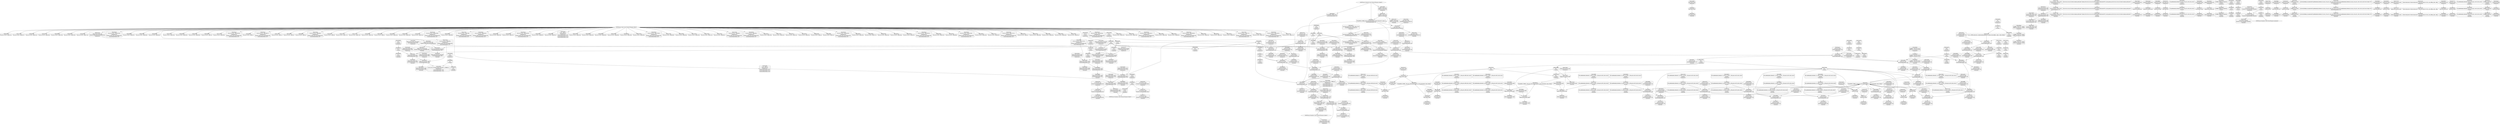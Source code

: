 digraph {
	CE0x4c700c0 [shape=record,shape=Mrecord,label="{CE0x4c700c0|80:_i32,_112:_i8*,_:_CRE_76,80_|*MultipleSource*|Function::selinux_shm_associate&Arg::shp::|security/selinux/hooks.c,5327}"]
	CE0x5384ef0 [shape=record,shape=Mrecord,label="{CE0x5384ef0|current_sid:_tmp5|security/selinux/hooks.c,218|*SummSink*}"]
	CE0x539a260 [shape=record,shape=Mrecord,label="{CE0x539a260|i8_4|*Constant*|*SummSink*}"]
	CE0x539c820 [shape=record,shape=Mrecord,label="{CE0x539c820|current_sid:_cred|security/selinux/hooks.c,218|*SummSource*}"]
	CE0x53ffd90 [shape=record,shape=Mrecord,label="{CE0x53ffd90|get_current:_tmp1|*SummSource*}"]
	CE0x53921e0 [shape=record,shape=Mrecord,label="{CE0x53921e0|selinux_shm_associate:_security|security/selinux/hooks.c,5327}"]
	CE0x5370910 [shape=record,shape=Mrecord,label="{CE0x5370910|selinux_shm_associate:_call|security/selinux/hooks.c,5325|*SummSink*}"]
	CE0x53c5d00 [shape=record,shape=Mrecord,label="{CE0x53c5d00|current_sid:_tmp24|security/selinux/hooks.c,220|*SummSource*}"]
	CE0x53a6080 [shape=record,shape=Mrecord,label="{CE0x53a6080|get_current:_entry|*SummSource*}"]
	CE0x5384430 [shape=record,shape=Mrecord,label="{CE0x5384430|80:_i32,_112:_i8*,_:_CRE_96,100_|*MultipleSource*|Function::selinux_shm_associate&Arg::shp::|security/selinux/hooks.c,5327}"]
	CE0x539a4d0 [shape=record,shape=Mrecord,label="{CE0x539a4d0|selinux_shm_associate:_key|security/selinux/hooks.c,5330|*SummSource*}"]
	CE0x5387880 [shape=record,shape=Mrecord,label="{CE0x5387880|_ret_i32_%retval.0,_!dbg_!27728|security/selinux/avc.c,775}"]
	CE0x53943d0 [shape=record,shape=Mrecord,label="{CE0x53943d0|80:_i32,_112:_i8*,_:_CRE_53,54_}"]
	CE0x538c160 [shape=record,shape=Mrecord,label="{CE0x538c160|current_sid:_tmp11|security/selinux/hooks.c,218|*SummSink*}"]
	CE0x5394d10 [shape=record,shape=Mrecord,label="{CE0x5394d10|selinux_shm_associate:_shp|Function::selinux_shm_associate&Arg::shp::}"]
	CE0x5396260 [shape=record,shape=Mrecord,label="{CE0x5396260|80:_i32,_112:_i8*,_:_CRE_16,17_}"]
	CE0x53823e0 [shape=record,shape=Mrecord,label="{CE0x53823e0|80:_i32,_112:_i8*,_:_CRE_192,200_|*MultipleSource*|Function::selinux_shm_associate&Arg::shp::|security/selinux/hooks.c,5327}"]
	CE0x537f040 [shape=record,shape=Mrecord,label="{CE0x537f040|_ret_i32_%tmp24,_!dbg_!27742|security/selinux/hooks.c,220|*SummSink*}"]
	CE0x5376a60 [shape=record,shape=Mrecord,label="{CE0x5376a60|i32_(i32,_i32,_i16,_i32,_%struct.common_audit_data*)*_bitcast_(i32_(i32,_i32,_i16,_i32,_%struct.common_audit_data.495*)*_avc_has_perm_to_i32_(i32,_i32,_i16,_i32,_%struct.common_audit_data*)*)|*Constant*|*SummSink*}"]
	CE0x53931f0 [shape=record,shape=Mrecord,label="{CE0x53931f0|80:_i32,_112:_i8*,_:_CRE_66,67_}"]
	CE0x5393ff0 [shape=record,shape=Mrecord,label="{CE0x5393ff0|80:_i32,_112:_i8*,_:_CRE_50,51_}"]
	CE0x53757c0 [shape=record,shape=Mrecord,label="{CE0x53757c0|current_sid:_land.lhs.true|*SummSink*}"]
	CE0x53a8200 [shape=record,shape=Mrecord,label="{CE0x53a8200|current_sid:_call|security/selinux/hooks.c,218|*SummSink*}"]
	CE0x53a2d30 [shape=record,shape=Mrecord,label="{CE0x53a2d30|current_sid:_land.lhs.true2}"]
	CE0x53a0a60 [shape=record,shape=Mrecord,label="{CE0x53a0a60|i64_2|*Constant*}"]
	CE0x53d2df0 [shape=record,shape=Mrecord,label="{CE0x53d2df0|get_current:_tmp2}"]
	CE0x53c1420 [shape=record,shape=Mrecord,label="{CE0x53c1420|i64*_getelementptr_inbounds_(_2_x_i64_,_2_x_i64_*___llvm_gcov_ctr98,_i64_0,_i64_1)|*Constant*|*SummSource*}"]
	CE0x5378b30 [shape=record,shape=Mrecord,label="{CE0x5378b30|80:_i32,_112:_i8*,_:_CRE_22,23_}"]
	CE0x538f550 [shape=record,shape=Mrecord,label="{CE0x538f550|selinux_shm_associate:_tmp2|*SummSource*}"]
	CE0x539a0d0 [shape=record,shape=Mrecord,label="{CE0x539a0d0|i8_4|*Constant*|*SummSource*}"]
	CE0x53805d0 [shape=record,shape=Mrecord,label="{CE0x53805d0|80:_i32,_112:_i8*,_:_CRE_14,15_}"]
	CE0x53954e0 [shape=record,shape=Mrecord,label="{CE0x53954e0|selinux_shm_associate:_tmp6|security/selinux/hooks.c,5330|*SummSource*}"]
	CE0x53a6410 [shape=record,shape=Mrecord,label="{CE0x53a6410|_ret_%struct.task_struct*_%tmp4,_!dbg_!27714|./arch/x86/include/asm/current.h,14}"]
	CE0x5393580 [shape=record,shape=Mrecord,label="{CE0x5393580|80:_i32,_112:_i8*,_:_CRE_69,70_}"]
	CE0x537e9c0 [shape=record,shape=Mrecord,label="{CE0x537e9c0|80:_i32,_112:_i8*,_:_CRE_72,73_|*MultipleSource*|Function::selinux_shm_associate&Arg::shp::|security/selinux/hooks.c,5327}"]
	CE0x5392650 [shape=record,shape=Mrecord,label="{CE0x5392650|avc_has_perm:_tsid|Function::avc_has_perm&Arg::tsid::}"]
	CE0x537fc10 [shape=record,shape=Mrecord,label="{CE0x537fc10|i64_1|*Constant*}"]
	CE0x5385780 [shape=record,shape=Mrecord,label="{CE0x5385780|80:_i32,_112:_i8*,_:_CRE_12,13_}"]
	"CONST[source:1(input),value:2(dynamic)][purpose:{object}]"
	CE0x5383580 [shape=record,shape=Mrecord,label="{CE0x5383580|current_sid:_do.end}"]
	CE0x53bf590 [shape=record,shape=Mrecord,label="{CE0x53bf590|i32_1|*Constant*}"]
	CE0x5376430 [shape=record,shape=Mrecord,label="{CE0x5376430|selinux_shm_associate:_tmp4|security/selinux/hooks.c,5327}"]
	CE0x53a07f0 [shape=record,shape=Mrecord,label="{CE0x53a07f0|current_sid:_tobool|security/selinux/hooks.c,218|*SummSource*}"]
	CE0x5388590 [shape=record,shape=Mrecord,label="{CE0x5388590|current_sid:_tmp15|security/selinux/hooks.c,218|*SummSource*}"]
	CE0x538ee90 [shape=record,shape=Mrecord,label="{CE0x538ee90|i32_1|*Constant*|*SummSource*}"]
	CE0x539a360 [shape=record,shape=Mrecord,label="{CE0x539a360|selinux_shm_associate:_shm_perm1|security/selinux/hooks.c,5330}"]
	CE0x5397cf0 [shape=record,shape=Mrecord,label="{CE0x5397cf0|selinux_shm_associate:_tmp|*SummSink*}"]
	CE0x53c5fe0 [shape=record,shape=Mrecord,label="{CE0x53c5fe0|get_current:_bb}"]
	CE0x53816c0 [shape=record,shape=Mrecord,label="{CE0x53816c0|80:_i32,_112:_i8*,_:_CRE_144,152_|*MultipleSource*|Function::selinux_shm_associate&Arg::shp::|security/selinux/hooks.c,5327}"]
	CE0x53919d0 [shape=record,shape=Mrecord,label="{CE0x53919d0|selinux_shm_associate:_shm_perm|security/selinux/hooks.c,5327|*SummSource*}"]
	CE0x4c70130 [shape=record,shape=Mrecord,label="{CE0x4c70130|80:_i32,_112:_i8*,_:_CRE_11,12_}"]
	CE0x5383cb0 [shape=record,shape=Mrecord,label="{CE0x5383cb0|i64*_getelementptr_inbounds_(_2_x_i64_,_2_x_i64_*___llvm_gcov_ctr98,_i64_0,_i64_0)|*Constant*|*SummSink*}"]
	CE0x53891b0 [shape=record,shape=Mrecord,label="{CE0x53891b0|selinux_shm_associate:_ipc_id|security/selinux/hooks.c,5330}"]
	CE0x53b6a20 [shape=record,shape=Mrecord,label="{CE0x53b6a20|current_sid:_tmp16|security/selinux/hooks.c,218|*SummSource*}"]
	CE0x539d6e0 [shape=record,shape=Mrecord,label="{CE0x539d6e0|i64*_getelementptr_inbounds_(_11_x_i64_,_11_x_i64_*___llvm_gcov_ctr125,_i64_0,_i64_9)|*Constant*|*SummSource*}"]
	CE0x53a3f20 [shape=record,shape=Mrecord,label="{CE0x53a3f20|current_sid:_tmp8|security/selinux/hooks.c,218|*SummSink*}"]
	CE0x539a3f0 [shape=record,shape=Mrecord,label="{CE0x539a3f0|selinux_shm_associate:_shm_perm1|security/selinux/hooks.c,5330|*SummSource*}"]
	CE0x53723f0 [shape=record,shape=Mrecord,label="{CE0x53723f0|current_sid:_call4|security/selinux/hooks.c,218}"]
	CE0x53b9680 [shape=record,shape=Mrecord,label="{CE0x53b9680|current_sid:_tobool1|security/selinux/hooks.c,218}"]
	CE0x6a2db20 [shape=record,shape=Mrecord,label="{CE0x6a2db20|80:_i32,_112:_i8*,_:_CRE_10,11_}"]
	CE0x53fc970 [shape=record,shape=Mrecord,label="{CE0x53fc970|COLLAPSED:_GCMRE___llvm_gcov_ctr98_internal_global_2_x_i64_zeroinitializer:_elem_0:default:}"]
	CE0x7231380 [shape=record,shape=Mrecord,label="{CE0x7231380|80:_i32,_112:_i8*,_:_CRE_26,27_}"]
	CE0x53a2e30 [shape=record,shape=Mrecord,label="{CE0x53a2e30|current_sid:_land.lhs.true2|*SummSource*}"]
	CE0x53bd500 [shape=record,shape=Mrecord,label="{CE0x53bd500|i8*_getelementptr_inbounds_(_25_x_i8_,_25_x_i8_*_.str3,_i32_0,_i32_0)|*Constant*|*SummSource*}"]
	CE0x53be640 [shape=record,shape=Mrecord,label="{CE0x53be640|current_sid:_security|security/selinux/hooks.c,218|*SummSource*}"]
	CE0x5393cf0 [shape=record,shape=Mrecord,label="{CE0x5393cf0|80:_i32,_112:_i8*,_:_CRE_31,32_}"]
	CE0x53799f0 [shape=record,shape=Mrecord,label="{CE0x53799f0|current_sid:_tmp9|security/selinux/hooks.c,218|*SummSource*}"]
	CE0x5387030 [shape=record,shape=Mrecord,label="{CE0x5387030|i16_28|*Constant*|*SummSink*}"]
	CE0x537a670 [shape=record,shape=Mrecord,label="{CE0x537a670|i64*_getelementptr_inbounds_(_11_x_i64_,_11_x_i64_*___llvm_gcov_ctr125,_i64_0,_i64_1)|*Constant*|*SummSink*}"]
	CE0x5380930 [shape=record,shape=Mrecord,label="{CE0x5380930|get_current:_tmp|*SummSink*}"]
	CE0x5395b10 [shape=record,shape=Mrecord,label="{CE0x5395b10|i32_3|*Constant*}"]
	CE0x53b6b70 [shape=record,shape=Mrecord,label="{CE0x53b6b70|current_sid:_tmp16|security/selinux/hooks.c,218|*SummSink*}"]
	CE0x5391350 [shape=record,shape=Mrecord,label="{CE0x5391350|80:_i32,_112:_i8*,_:_CRE_34,35_}"]
	CE0x5391f50 [shape=record,shape=Mrecord,label="{CE0x5391f50|selinux_shm_associate:_security|security/selinux/hooks.c,5327|*SummSink*}"]
	CE0x5380790 [shape=record,shape=Mrecord,label="{CE0x5380790|COLLAPSED:_GCMRE___llvm_gcov_ctr312_internal_global_2_x_i64_zeroinitializer:_elem_0:default:}"]
	CE0x5395e80 [shape=record,shape=Mrecord,label="{CE0x5395e80|i32_3|*Constant*|*SummSink*}"]
	CE0x538da00 [shape=record,shape=Mrecord,label="{CE0x538da00|80:_i32,_112:_i8*,_:_CRE_57,58_}"]
	CE0x5372fa0 [shape=record,shape=Mrecord,label="{CE0x5372fa0|i64*_getelementptr_inbounds_(_2_x_i64_,_2_x_i64_*___llvm_gcov_ctr312,_i64_0,_i64_0)|*Constant*|*SummSink*}"]
	CE0x5383880 [shape=record,shape=Mrecord,label="{CE0x5383880|0:_i32,_4:_i32,_8:_i32,_12:_i32,_:_CMRE_4,8_|*MultipleSource*|security/selinux/hooks.c,218|security/selinux/hooks.c,218|security/selinux/hooks.c,220}"]
	CE0x538d7a0 [shape=record,shape=Mrecord,label="{CE0x538d7a0|80:_i32,_112:_i8*,_:_CRE_55,56_}"]
	CE0x536f7e0 [shape=record,shape=Mrecord,label="{CE0x536f7e0|current_sid:_do.end|*SummSink*}"]
	CE0x53963a0 [shape=record,shape=Mrecord,label="{CE0x53963a0|80:_i32,_112:_i8*,_:_CRE_17,18_}"]
	CE0x5384b30 [shape=record,shape=Mrecord,label="{CE0x5384b30|80:_i32,_112:_i8*,_:_CRE_120,128_|*MultipleSource*|Function::selinux_shm_associate&Arg::shp::|security/selinux/hooks.c,5327}"]
	CE0x53c0cc0 [shape=record,shape=Mrecord,label="{CE0x53c0cc0|COLLAPSED:_GCMRE___llvm_gcov_ctr125_internal_global_11_x_i64_zeroinitializer:_elem_0:default:}"]
	CE0x5396100 [shape=record,shape=Mrecord,label="{CE0x5396100|avc_has_perm:_entry|*SummSink*}"]
	CE0x538ada0 [shape=record,shape=Mrecord,label="{CE0x538ada0|current_sid:_tmp4|security/selinux/hooks.c,218}"]
	CE0x537db50 [shape=record,shape=Mrecord,label="{CE0x537db50|i64*_getelementptr_inbounds_(_11_x_i64_,_11_x_i64_*___llvm_gcov_ctr125,_i64_0,_i64_1)|*Constant*|*SummSource*}"]
	CE0x53b7b60 [shape=record,shape=Mrecord,label="{CE0x53b7b60|get_current:_tmp3}"]
	CE0x5376e00 [shape=record,shape=Mrecord,label="{CE0x5376e00|avc_has_perm:_auditdata|Function::avc_has_perm&Arg::auditdata::}"]
	CE0x5392ef0 [shape=record,shape=Mrecord,label="{CE0x5392ef0|selinux_shm_associate:_shm_perm1|security/selinux/hooks.c,5330|*SummSink*}"]
	CE0x5391860 [shape=record,shape=Mrecord,label="{CE0x5391860|i32_0|*Constant*|*SummSink*}"]
	CE0x53709e0 [shape=record,shape=Mrecord,label="{CE0x53709e0|selinux_shm_associate:_bb}"]
	CE0x5391fc0 [shape=record,shape=Mrecord,label="{CE0x5391fc0|i32_10|*Constant*|*SummSink*}"]
	CE0x538d8d0 [shape=record,shape=Mrecord,label="{CE0x538d8d0|80:_i32,_112:_i8*,_:_CRE_56,57_}"]
	CE0x538bc60 [shape=record,shape=Mrecord,label="{CE0x538bc60|current_sid:_tmp10|security/selinux/hooks.c,218|*SummSink*}"]
	CE0x537fe80 [shape=record,shape=Mrecord,label="{CE0x537fe80|80:_i32,_112:_i8*,_:_CRE_39,40_}"]
	CE0x53bd060 [shape=record,shape=Mrecord,label="{CE0x53bd060|GLOBAL:_lockdep_rcu_suspicious|*Constant*}"]
	CE0x5386d50 [shape=record,shape=Mrecord,label="{CE0x5386d50|80:_i32,_112:_i8*,_:_CRE_44,45_}"]
	"CONST[source:0(mediator),value:2(dynamic)][purpose:{object}]"
	CE0x53b85e0 [shape=record,shape=Mrecord,label="{CE0x53b85e0|i1_true|*Constant*}"]
	"CONST[source:0(mediator),value:2(dynamic)][purpose:{subject}]"
	CE0x538bb30 [shape=record,shape=Mrecord,label="{CE0x538bb30|current_sid:_tmp10|security/selinux/hooks.c,218|*SummSource*}"]
	CE0x5378c20 [shape=record,shape=Mrecord,label="{CE0x5378c20|80:_i32,_112:_i8*,_:_CRE_23,24_}"]
	CE0x5393b10 [shape=record,shape=Mrecord,label="{CE0x5393b10|80:_i32,_112:_i8*,_:_CRE_29,30_}"]
	CE0x53796e0 [shape=record,shape=Mrecord,label="{CE0x53796e0|i64_4|*Constant*}"]
	CE0x539e610 [shape=record,shape=Mrecord,label="{CE0x539e610|current_sid:_tmp19|security/selinux/hooks.c,218}"]
	CE0x53bd750 [shape=record,shape=Mrecord,label="{CE0x53bd750|i32_218|*Constant*}"]
	CE0x53c5df0 [shape=record,shape=Mrecord,label="{CE0x53c5df0|current_sid:_tmp24|security/selinux/hooks.c,220|*SummSink*}"]
	CE0x537fba0 [shape=record,shape=Mrecord,label="{CE0x537fba0|i64*_getelementptr_inbounds_(_2_x_i64_,_2_x_i64_*___llvm_gcov_ctr98,_i64_0,_i64_1)|*Constant*|*SummSink*}"]
	CE0x5387720 [shape=record,shape=Mrecord,label="{CE0x5387720|i32_64|*Constant*|*SummSink*}"]
	CE0x53a6160 [shape=record,shape=Mrecord,label="{CE0x53a6160|get_current:_entry|*SummSink*}"]
	CE0x537fd50 [shape=record,shape=Mrecord,label="{CE0x537fd50|80:_i32,_112:_i8*,_:_CRE_38,39_}"]
	CE0x53775f0 [shape=record,shape=Mrecord,label="{CE0x53775f0|current_sid:_bb|*SummSource*}"]
	CE0x5373a90 [shape=record,shape=Mrecord,label="{CE0x5373a90|_ret_i32_%call3,_!dbg_!27729|security/selinux/hooks.c,5332|*SummSink*}"]
	CE0x538dcc0 [shape=record,shape=Mrecord,label="{CE0x538dcc0|selinux_shm_associate:_bb|*SummSource*}"]
	CE0x539dd10 [shape=record,shape=Mrecord,label="{CE0x539dd10|current_sid:_tmp17|security/selinux/hooks.c,218|*SummSink*}"]
	CE0x53ff9b0 [shape=record,shape=Mrecord,label="{CE0x53ff9b0|_call_void_mcount()_#3}"]
	CE0x53d2e60 [shape=record,shape=Mrecord,label="{CE0x53d2e60|get_current:_tmp2|*SummSource*}"]
	CE0x53a7450 [shape=record,shape=Mrecord,label="{CE0x53a7450|i64*_getelementptr_inbounds_(_11_x_i64_,_11_x_i64_*___llvm_gcov_ctr125,_i64_0,_i64_6)|*Constant*}"]
	CE0x539cbe0 [shape=record,shape=Mrecord,label="{CE0x539cbe0|COLLAPSED:_GCMRE_current_task_external_global_%struct.task_struct*:_elem_0::|security/selinux/hooks.c,218}"]
	CE0x53bf370 [shape=record,shape=Mrecord,label="{CE0x53bf370|current_sid:_tmp23|security/selinux/hooks.c,218|*SummSink*}"]
	CE0x536ce70 [shape=record,shape=Mrecord,label="{CE0x536ce70|selinux_shm_associate:_call3|security/selinux/hooks.c,5332|*SummSource*}"]
	CE0x5387270 [shape=record,shape=Mrecord,label="{CE0x5387270|avc_has_perm:_tclass|Function::avc_has_perm&Arg::tclass::|*SummSink*}"]
	CE0x5390bb0 [shape=record,shape=Mrecord,label="{CE0x5390bb0|80:_i32,_112:_i8*,_:_CRE_7,8_}"]
	CE0x538cd10 [shape=record,shape=Mrecord,label="{CE0x538cd10|current_sid:_do.body|*SummSink*}"]
	CE0x5379170 [shape=record,shape=Mrecord,label="{CE0x5379170|selinux_shm_associate:_ad|security/selinux/hooks.c, 5324}"]
	"CONST[source:0(mediator),value:0(static)][purpose:{operation}]"
	CE0x53beb80 [shape=record,shape=Mrecord,label="{CE0x53beb80|current_sid:_tmp22|security/selinux/hooks.c,218}"]
	CE0x53bfc50 [shape=record,shape=Mrecord,label="{CE0x53bfc50|i64*_getelementptr_inbounds_(_2_x_i64_,_2_x_i64_*___llvm_gcov_ctr98,_i64_0,_i64_0)|*Constant*|*SummSource*}"]
	CE0x7231560 [shape=record,shape=Mrecord,label="{CE0x7231560|80:_i32,_112:_i8*,_:_CRE_28,29_}"]
	CE0x5388520 [shape=record,shape=Mrecord,label="{CE0x5388520|current_sid:_tmp15|security/selinux/hooks.c,218}"]
	CE0x5392480 [shape=record,shape=Mrecord,label="{CE0x5392480|selinux_shm_associate:_tmp4|security/selinux/hooks.c,5327|*SummSink*}"]
	CE0x53a75d0 [shape=record,shape=Mrecord,label="{CE0x53a75d0|i64*_getelementptr_inbounds_(_11_x_i64_,_11_x_i64_*___llvm_gcov_ctr125,_i64_0,_i64_6)|*Constant*|*SummSource*}"]
	CE0x5372980 [shape=record,shape=Mrecord,label="{CE0x5372980|GLOBAL:_get_current|*Constant*}"]
	CE0x538cc00 [shape=record,shape=Mrecord,label="{CE0x538cc00|current_sid:_do.body|*SummSource*}"]
	CE0x5384ce0 [shape=record,shape=Mrecord,label="{CE0x5384ce0|80:_i32,_112:_i8*,_:_CRE_128,136_|*MultipleSource*|Function::selinux_shm_associate&Arg::shp::|security/selinux/hooks.c,5327}"]
	CE0x53b73f0 [shape=record,shape=Mrecord,label="{CE0x53b73f0|_call_void_lockdep_rcu_suspicious(i8*_getelementptr_inbounds_(_25_x_i8_,_25_x_i8_*_.str3,_i32_0,_i32_0),_i32_218,_i8*_getelementptr_inbounds_(_45_x_i8_,_45_x_i8_*_.str12,_i32_0,_i32_0))_#10,_!dbg_!27727|security/selinux/hooks.c,218|*SummSink*}"]
	CE0x5396170 [shape=record,shape=Mrecord,label="{CE0x5396170|avc_has_perm:_ssid|Function::avc_has_perm&Arg::ssid::|*SummSink*}"]
	CE0x539c380 [shape=record,shape=Mrecord,label="{CE0x539c380|i32_78|*Constant*}"]
	CE0x5386050 [shape=record,shape=Mrecord,label="{CE0x5386050|80:_i32,_112:_i8*,_:_CRE_0,1_}"]
	CE0x53a47e0 [shape=record,shape=Mrecord,label="{CE0x53a47e0|i64_0|*Constant*|*SummSink*}"]
	CE0x53c0f50 [shape=record,shape=Mrecord,label="{CE0x53c0f50|GLOBAL:_current_task|Global_var:current_task|*SummSource*}"]
	CE0x538fd80 [shape=record,shape=Mrecord,label="{CE0x538fd80|_call_void_mcount()_#3|*SummSink*}"]
	CE0x5398da0 [shape=record,shape=Mrecord,label="{CE0x5398da0|selinux_shm_associate:_tmp5|security/selinux/hooks.c,5327}"]
	CE0x53828c0 [shape=record,shape=Mrecord,label="{CE0x53828c0|current_sid:_tmp3|*SummSink*}"]
	CE0x53892c0 [shape=record,shape=Mrecord,label="{CE0x53892c0|selinux_shm_associate:_u|security/selinux/hooks.c,5330}"]
	CE0x537e500 [shape=record,shape=Mrecord,label="{CE0x537e500|selinux_shm_associate:_tmp1|*SummSink*}"]
	CE0x53be170 [shape=record,shape=Mrecord,label="{CE0x53be170|i32_22|*Constant*}"]
	CE0x53ffb50 [shape=record,shape=Mrecord,label="{CE0x53ffb50|_call_void_mcount()_#3|*SummSink*}"]
	CE0x539c590 [shape=record,shape=Mrecord,label="{CE0x539c590|i32_78|*Constant*|*SummSource*}"]
	CE0x5381c60 [shape=record,shape=Mrecord,label="{CE0x5381c60|80:_i32,_112:_i8*,_:_CRE_168,172_|*MultipleSource*|Function::selinux_shm_associate&Arg::shp::|security/selinux/hooks.c,5327}"]
	CE0x5383300 [shape=record,shape=Mrecord,label="{CE0x5383300|current_sid:_if.end|*SummSource*}"]
	CE0x6753050 [shape=record,shape=Mrecord,label="{CE0x6753050|80:_i32,_112:_i8*,_:_CRE_1,2_}"]
	CE0x72f2990 [shape=record,shape=Mrecord,label="{CE0x72f2990|80:_i32,_112:_i8*,_:_CRE_5,6_}"]
	CE0x5371070 [shape=record,shape=Mrecord,label="{CE0x5371070|selinux_shm_associate:_entry}"]
	CE0x5379340 [shape=record,shape=Mrecord,label="{CE0x5379340|i64_5|*Constant*}"]
	CE0x53a3e20 [shape=record,shape=Mrecord,label="{CE0x53a3e20|current_sid:_tmp8|security/selinux/hooks.c,218|*SummSource*}"]
	CE0x538b380 [shape=record,shape=Mrecord,label="{CE0x538b380|GLOBAL:___llvm_gcov_ctr125|Global_var:__llvm_gcov_ctr125|*SummSource*}"]
	CE0x539e3e0 [shape=record,shape=Mrecord,label="{CE0x539e3e0|current_sid:_tmp18|security/selinux/hooks.c,218|*SummSink*}"]
	CE0x53bd2b0 [shape=record,shape=Mrecord,label="{CE0x53bd2b0|GLOBAL:_lockdep_rcu_suspicious|*Constant*|*SummSource*}"]
	CE0x53bd610 [shape=record,shape=Mrecord,label="{CE0x53bd610|i8*_getelementptr_inbounds_(_25_x_i8_,_25_x_i8_*_.str3,_i32_0,_i32_0)|*Constant*|*SummSink*}"]
	CE0x53fc6f0 [shape=record,shape=Mrecord,label="{CE0x53fc6f0|get_current:_tmp|*SummSource*}"]
	CE0x53a0d70 [shape=record,shape=Mrecord,label="{CE0x53a0d70|i64_3|*Constant*|*SummSource*}"]
	CE0x5385fe0 [shape=record,shape=Mrecord,label="{CE0x5385fe0|80:_i32,_112:_i8*,_:_CRE_3,4_}"]
	CE0x538f9e0 [shape=record,shape=Mrecord,label="{CE0x538f9e0|selinux_shm_associate:_tmp3|*SummSink*}"]
	CE0x53a6ab0 [shape=record,shape=Mrecord,label="{CE0x53a6ab0|current_sid:_call|security/selinux/hooks.c,218|*SummSource*}"]
	CE0x53a5fa0 [shape=record,shape=Mrecord,label="{CE0x53a5fa0|get_current:_entry}"]
	CE0x53928f0 [shape=record,shape=Mrecord,label="{CE0x53928f0|avc_has_perm:_tsid|Function::avc_has_perm&Arg::tsid::|*SummSink*}"]
	CE0x5385be0 [shape=record,shape=Mrecord,label="{CE0x5385be0|GLOBAL:_current_sid.__warned|Global_var:current_sid.__warned|*SummSource*}"]
	CE0x5382550 [shape=record,shape=Mrecord,label="{CE0x5382550|current_sid:_call|security/selinux/hooks.c,218}"]
	CE0x537a450 [shape=record,shape=Mrecord,label="{CE0x537a450|%struct.task_struct*_(%struct.task_struct**)*_asm_movq_%gs:$_1:P_,$0_,_r,im,_dirflag_,_fpsr_,_flags_}"]
	CE0x5387190 [shape=record,shape=Mrecord,label="{CE0x5387190|avc_has_perm:_tclass|Function::avc_has_perm&Arg::tclass::}"]
	CE0x538f370 [shape=record,shape=Mrecord,label="{CE0x538f370|_call_void_mcount()_#3|*SummSource*}"]
	CE0x53770d0 [shape=record,shape=Mrecord,label="{CE0x53770d0|avc_has_perm:_auditdata|Function::avc_has_perm&Arg::auditdata::|*SummSink*}"]
	CE0x538b4b0 [shape=record,shape=Mrecord,label="{CE0x538b4b0|GLOBAL:___llvm_gcov_ctr125|Global_var:__llvm_gcov_ctr125|*SummSink*}"]
	CE0x53d2ed0 [shape=record,shape=Mrecord,label="{CE0x53d2ed0|get_current:_tmp2|*SummSink*}"]
	CE0x537ebb0 [shape=record,shape=Mrecord,label="{CE0x537ebb0|80:_i32,_112:_i8*,_:_CRE_84,88_|*MultipleSource*|Function::selinux_shm_associate&Arg::shp::|security/selinux/hooks.c,5327}"]
	CE0x538cb90 [shape=record,shape=Mrecord,label="{CE0x538cb90|i64*_getelementptr_inbounds_(_11_x_i64_,_11_x_i64_*___llvm_gcov_ctr125,_i64_0,_i64_0)|*Constant*|*SummSink*}"]
	CE0x539ec70 [shape=record,shape=Mrecord,label="{CE0x539ec70|current_sid:_tmp19|security/selinux/hooks.c,218|*SummSink*}"]
	CE0x5390c70 [shape=record,shape=Mrecord,label="{CE0x5390c70|80:_i32,_112:_i8*,_:_CRE_8,9_}"]
	CE0x5383410 [shape=record,shape=Mrecord,label="{CE0x5383410|current_sid:_if.end|*SummSink*}"]
	CE0x537a260 [shape=record,shape=Mrecord,label="{CE0x537a260|get_current:_tmp4|./arch/x86/include/asm/current.h,14|*SummSink*}"]
	CE0x53976d0 [shape=record,shape=Mrecord,label="{CE0x53976d0|current_sid:_entry}"]
	CE0x53a4950 [shape=record,shape=Mrecord,label="{CE0x53a4950|current_sid:_tmp5|security/selinux/hooks.c,218|*SummSource*}"]
	CE0x537e760 [shape=record,shape=Mrecord,label="{CE0x537e760|80:_i32,_112:_i8*,_:_CRE_71,72_}"]
	CE0x53a6520 [shape=record,shape=Mrecord,label="{CE0x53a6520|_ret_%struct.task_struct*_%tmp4,_!dbg_!27714|./arch/x86/include/asm/current.h,14|*SummSink*}"]
	CE0x53becf0 [shape=record,shape=Mrecord,label="{CE0x53becf0|current_sid:_tmp22|security/selinux/hooks.c,218|*SummSource*}"]
	CE0x539dca0 [shape=record,shape=Mrecord,label="{CE0x539dca0|current_sid:_tmp17|security/selinux/hooks.c,218|*SummSource*}"]
	CE0x539eb50 [shape=record,shape=Mrecord,label="{CE0x539eb50|i64*_getelementptr_inbounds_(_11_x_i64_,_11_x_i64_*___llvm_gcov_ctr125,_i64_0,_i64_10)|*Constant*|*SummSource*}"]
	CE0x539e900 [shape=record,shape=Mrecord,label="{CE0x539e900|i64*_getelementptr_inbounds_(_11_x_i64_,_11_x_i64_*___llvm_gcov_ctr125,_i64_0,_i64_10)|*Constant*}"]
	CE0x53787a0 [shape=record,shape=Mrecord,label="{CE0x53787a0|i64_1|*Constant*|*SummSink*}"]
	CE0x5392780 [shape=record,shape=Mrecord,label="{CE0x5392780|avc_has_perm:_tsid|Function::avc_has_perm&Arg::tsid::|*SummSource*}"]
	CE0x538aaf0 [shape=record,shape=Mrecord,label="{CE0x538aaf0|selinux_shm_associate:_tmp7|security/selinux/hooks.c,5332|*SummSource*}"]
	CE0x538aea0 [shape=record,shape=Mrecord,label="{CE0x538aea0|current_sid:_tmp4|security/selinux/hooks.c,218|*SummSource*}"]
	CE0x53a2ef0 [shape=record,shape=Mrecord,label="{CE0x53a2ef0|current_sid:_land.lhs.true2|*SummSink*}"]
	CE0x53b8ab0 [shape=record,shape=Mrecord,label="{CE0x53b8ab0|i64*_getelementptr_inbounds_(_11_x_i64_,_11_x_i64_*___llvm_gcov_ctr125,_i64_0,_i64_8)|*Constant*}"]
	CE0x538a000 [shape=record,shape=Mrecord,label="{CE0x538a000|selinux_shm_associate:_sid2|security/selinux/hooks.c,5332|*SummSource*}"]
	CE0x537d950 [shape=record,shape=Mrecord,label="{CE0x537d950|selinux_shm_associate:_tmp1|*SummSource*}"]
	CE0x539cd60 [shape=record,shape=Mrecord,label="{CE0x539cd60|current_sid:_tmp21|security/selinux/hooks.c,218}"]
	CE0x53bedf0 [shape=record,shape=Mrecord,label="{CE0x53bedf0|current_sid:_tmp22|security/selinux/hooks.c,218|*SummSink*}"]
	CE0x538f2d0 [shape=record,shape=Mrecord,label="{CE0x538f2d0|_call_void_mcount()_#3}"]
	CE0x536cc70 [shape=record,shape=Mrecord,label="{CE0x536cc70|selinux_shm_associate:_call3|security/selinux/hooks.c,5332}"]
	CE0x53b7310 [shape=record,shape=Mrecord,label="{CE0x53b7310|_call_void_lockdep_rcu_suspicious(i8*_getelementptr_inbounds_(_25_x_i8_,_25_x_i8_*_.str3,_i32_0,_i32_0),_i32_218,_i8*_getelementptr_inbounds_(_45_x_i8_,_45_x_i8_*_.str12,_i32_0,_i32_0))_#10,_!dbg_!27727|security/selinux/hooks.c,218}"]
	CE0x7231470 [shape=record,shape=Mrecord,label="{CE0x7231470|80:_i32,_112:_i8*,_:_CRE_27,28_}"]
	CE0x5380690 [shape=record,shape=Mrecord,label="{CE0x5380690|80:_i32,_112:_i8*,_:_CRE_15,16_}"]
	CE0x538f940 [shape=record,shape=Mrecord,label="{CE0x538f940|selinux_shm_associate:_tmp3|*SummSource*}"]
	CE0x53a7b00 [shape=record,shape=Mrecord,label="{CE0x53a7b00|current_sid:_tmp13|security/selinux/hooks.c,218}"]
	CE0x72f2a80 [shape=record,shape=Mrecord,label="{CE0x72f2a80|80:_i32,_112:_i8*,_:_CRE_6,7_}"]
	CE0x53a4b00 [shape=record,shape=Mrecord,label="{CE0x53a4b00|current_sid:_tmp6|security/selinux/hooks.c,218|*SummSource*}"]
	CE0x53869c0 [shape=record,shape=Mrecord,label="{CE0x53869c0|80:_i32,_112:_i8*,_:_CRE_41,42_}"]
	CE0x53bf1a0 [shape=record,shape=Mrecord,label="{CE0x53bf1a0|current_sid:_tmp23|security/selinux/hooks.c,218|*SummSource*}"]
	CE0x5391440 [shape=record,shape=Mrecord,label="{CE0x5391440|80:_i32,_112:_i8*,_:_CRE_35,36_}"]
	CE0x5385870 [shape=record,shape=Mrecord,label="{CE0x5385870|80:_i32,_112:_i8*,_:_CRE_13,14_}"]
	CE0x5397770 [shape=record,shape=Mrecord,label="{CE0x5397770|current_sid:_entry|*SummSource*}"]
	CE0x53d2690 [shape=record,shape=Mrecord,label="{CE0x53d2690|i64*_getelementptr_inbounds_(_2_x_i64_,_2_x_i64_*___llvm_gcov_ctr98,_i64_0,_i64_1)|*Constant*}"]
	CE0x53ffab0 [shape=record,shape=Mrecord,label="{CE0x53ffab0|_call_void_mcount()_#3|*SummSource*}"]
	CE0x53b7c90 [shape=record,shape=Mrecord,label="{CE0x53b7c90|get_current:_tmp3|*SummSource*}"]
	CE0x53a49c0 [shape=record,shape=Mrecord,label="{CE0x53a49c0|current_sid:_tmp6|security/selinux/hooks.c,218}"]
	CE0x5381a80 [shape=record,shape=Mrecord,label="{CE0x5381a80|80:_i32,_112:_i8*,_:_CRE_160,168_|*MultipleSource*|Function::selinux_shm_associate&Arg::shp::|security/selinux/hooks.c,5327}"]
	CE0x53930f0 [shape=record,shape=Mrecord,label="{CE0x53930f0|80:_i32,_112:_i8*,_:_CRE_65,66_}"]
	CE0x537ea60 [shape=record,shape=Mrecord,label="{CE0x537ea60|80:_i32,_112:_i8*,_:_CRE_80,84_|*MultipleSource*|Function::selinux_shm_associate&Arg::shp::|security/selinux/hooks.c,5327}"]
	CE0x5380d00 [shape=record,shape=Mrecord,label="{CE0x5380d00|get_current:_tmp1}"]
	CE0x538bec0 [shape=record,shape=Mrecord,label="{CE0x538bec0|current_sid:_tmp11|security/selinux/hooks.c,218}"]
	CE0x53a5d70 [shape=record,shape=Mrecord,label="{CE0x53a5d70|GLOBAL:_get_current|*Constant*|*SummSource*}"]
	CE0x538a580 [shape=record,shape=Mrecord,label="{CE0x538a580|4:_i32,_:_CRE_0,2_|*MultipleSource*|security/selinux/hooks.c,5327|security/selinux/hooks.c,5327|security/selinux/hooks.c,5332}"]
	CE0x536f950 [shape=record,shape=Mrecord,label="{CE0x536f950|i64*_getelementptr_inbounds_(_11_x_i64_,_11_x_i64_*___llvm_gcov_ctr125,_i64_0,_i64_0)|*Constant*}"]
	CE0x537d550 [shape=record,shape=Mrecord,label="{CE0x537d550|80:_i32,_112:_i8*,_:_CRE_61,62_}"]
	CE0x53734f0 [shape=record,shape=Mrecord,label="{CE0x53734f0|selinux_shm_associate:_tmp1}"]
	CE0x5383260 [shape=record,shape=Mrecord,label="{CE0x5383260|current_sid:_if.end}"]
	CE0x53bf880 [shape=record,shape=Mrecord,label="{CE0x53bf880|current_sid:_sid|security/selinux/hooks.c,220}"]
	CE0x53a8310 [shape=record,shape=Mrecord,label="{CE0x53a8310|current_sid:_tobool|security/selinux/hooks.c,218|*SummSink*}"]
	CE0x5395470 [shape=record,shape=Mrecord,label="{CE0x5395470|selinux_shm_associate:_tmp6|security/selinux/hooks.c,5330}"]
	CE0x53b97c0 [shape=record,shape=Mrecord,label="{CE0x53b97c0|current_sid:_tobool1|security/selinux/hooks.c,218|*SummSource*}"]
	CE0x5386af0 [shape=record,shape=Mrecord,label="{CE0x5386af0|80:_i32,_112:_i8*,_:_CRE_42,43_}"]
	CE0x53798c0 [shape=record,shape=Mrecord,label="{CE0x53798c0|current_sid:_tmp9|security/selinux/hooks.c,218}"]
	CE0x5385a60 [shape=record,shape=Mrecord,label="{CE0x5385a60|GLOBAL:_current_sid.__warned|Global_var:current_sid.__warned}"]
	CE0x537e890 [shape=record,shape=Mrecord,label="{CE0x537e890|i32_10|*Constant*}"]
	CE0x537ef70 [shape=record,shape=Mrecord,label="{CE0x537ef70|selinux_shm_associate:_ad|security/selinux/hooks.c, 5324|*SummSource*}"]
	CE0x5376f50 [shape=record,shape=Mrecord,label="{CE0x5376f50|avc_has_perm:_auditdata|Function::avc_has_perm&Arg::auditdata::|*SummSource*}"]
	CE0x538db30 [shape=record,shape=Mrecord,label="{CE0x538db30|80:_i32,_112:_i8*,_:_CRE_58,59_}"]
	CE0x5389e40 [shape=record,shape=Mrecord,label="{CE0x5389e40|selinux_shm_associate:_sid2|security/selinux/hooks.c,5332}"]
	CE0x53b8760 [shape=record,shape=Mrecord,label="{CE0x53b8760|i1_true|*Constant*|*SummSource*}"]
	CE0x53a7b70 [shape=record,shape=Mrecord,label="{CE0x53a7b70|current_sid:_tmp13|security/selinux/hooks.c,218|*SummSource*}"]
	CE0x539d240 [shape=record,shape=Mrecord,label="{CE0x539d240|i8*_getelementptr_inbounds_(_45_x_i8_,_45_x_i8_*_.str12,_i32_0,_i32_0)|*Constant*|*SummSink*}"]
	CE0x53a71c0 [shape=record,shape=Mrecord,label="{CE0x53a71c0|current_sid:_tmp12|security/selinux/hooks.c,218|*SummSink*}"]
	CE0x5373700 [shape=record,shape=Mrecord,label="{CE0x5373700|selinux_shm_associate:_entry|*SummSource*}"]
	CE0x53b8b70 [shape=record,shape=Mrecord,label="{CE0x53b8b70|i64*_getelementptr_inbounds_(_11_x_i64_,_11_x_i64_*___llvm_gcov_ctr125,_i64_0,_i64_8)|*Constant*|*SummSource*}"]
	CE0x537b840 [shape=record,shape=Mrecord,label="{CE0x537b840|i32_0|*Constant*}"]
	CE0x53c1330 [shape=record,shape=Mrecord,label="{CE0x53c1330|current_sid:_land.lhs.true}"]
	CE0x537d8e0 [shape=record,shape=Mrecord,label="{CE0x537d8e0|80:_i32,_112:_i8*,_:_CRE_64,65_}"]
	CE0x53975d0 [shape=record,shape=Mrecord,label="{CE0x53975d0|GLOBAL:_current_sid|*Constant*|*SummSink*}"]
	CE0x5373010 [shape=record,shape=Mrecord,label="{CE0x5373010|i64*_getelementptr_inbounds_(_2_x_i64_,_2_x_i64_*___llvm_gcov_ctr312,_i64_0,_i64_0)|*Constant*}"]
	CE0x5398fb0 [shape=record,shape=Mrecord,label="{CE0x5398fb0|selinux_shm_associate:_tmp5|security/selinux/hooks.c,5327|*SummSink*}"]
	CE0x5388b40 [shape=record,shape=Mrecord,label="{CE0x5388b40|current_sid:_tmp16|security/selinux/hooks.c,218}"]
	CE0x53a7e40 [shape=record,shape=Mrecord,label="{CE0x53a7e40|%struct.task_struct*_(%struct.task_struct**)*_asm_movq_%gs:$_1:P_,$0_,_r,im,_dirflag_,_fpsr_,_flags_|*SummSource*}"]
	CE0x5396580 [shape=record,shape=Mrecord,label="{CE0x5396580|80:_i32,_112:_i8*,_:_CRE_19,20_}"]
	CE0x539a460 [shape=record,shape=Mrecord,label="{CE0x539a460|selinux_shm_associate:_key|security/selinux/hooks.c,5330|*SummSink*}"]
	CE0x5370ad0 [shape=record,shape=Mrecord,label="{CE0x5370ad0|selinux_shm_associate:_bb|*SummSink*}"]
	CE0x5378810 [shape=record,shape=Mrecord,label="{CE0x5378810|i64_1|*Constant*|*SummSource*}"]
	CE0x537d7b0 [shape=record,shape=Mrecord,label="{CE0x537d7b0|80:_i32,_112:_i8*,_:_CRE_63,64_}"]
	CE0x53bf970 [shape=record,shape=Mrecord,label="{CE0x53bf970|current_sid:_sid|security/selinux/hooks.c,220|*SummSource*}"]
	CE0x53a0e10 [shape=record,shape=Mrecord,label="{CE0x53a0e10|i64_3|*Constant*|*SummSink*}"]
	CE0x5382020 [shape=record,shape=Mrecord,label="{CE0x5382020|80:_i32,_112:_i8*,_:_CRE_176,184_|*MultipleSource*|Function::selinux_shm_associate&Arg::shp::|security/selinux/hooks.c,5327}"]
	CE0x53755f0 [shape=record,shape=Mrecord,label="{CE0x53755f0|current_sid:_do.body}"]
	CE0x5392310 [shape=record,shape=Mrecord,label="{CE0x5392310|selinux_shm_associate:_type|security/selinux/hooks.c,5329|*SummSink*}"]
	CE0x53be580 [shape=record,shape=Mrecord,label="{CE0x53be580|current_sid:_security|security/selinux/hooks.c,218}"]
	CE0x5390610 [shape=record,shape=Mrecord,label="{CE0x5390610|current_sid:_tmp|*SummSink*}"]
	CE0x539b050 [shape=record,shape=Mrecord,label="{CE0x539b050|current_sid:_tmp20|security/selinux/hooks.c,218|*SummSource*}"]
	CE0x536f6d0 [shape=record,shape=Mrecord,label="{CE0x536f6d0|current_sid:_do.end|*SummSource*}"]
	CE0x53c12c0 [shape=record,shape=Mrecord,label="{CE0x53c12c0|current_sid:_bb|*SummSink*}"]
	CE0x53769b0 [shape=record,shape=Mrecord,label="{CE0x53769b0|avc_has_perm:_requested|Function::avc_has_perm&Arg::requested::|*SummSink*}"]
	CE0x53956d0 [shape=record,shape=Mrecord,label="{CE0x53956d0|selinux_shm_associate:_u|security/selinux/hooks.c,5330|*SummSink*}"]
	CE0x5372570 [shape=record,shape=Mrecord,label="{CE0x5372570|current_sid:_call4|security/selinux/hooks.c,218|*SummSource*}"]
	CE0x537a090 [shape=record,shape=Mrecord,label="{CE0x537a090|80:_i32,_112:_i8*,_:_CRE_48,49_}"]
	CE0x53b98f0 [shape=record,shape=Mrecord,label="{CE0x53b98f0|current_sid:_tobool1|security/selinux/hooks.c,218|*SummSink*}"]
	CE0x53756f0 [shape=record,shape=Mrecord,label="{CE0x53756f0|current_sid:_land.lhs.true|*SummSource*}"]
	CE0x53a0180 [shape=record,shape=Mrecord,label="{CE0x53a0180|current_sid:_tmp20|security/selinux/hooks.c,218|*SummSink*}"]
	CE0x53bdab0 [shape=record,shape=Mrecord,label="{CE0x53bdab0|i32_218|*Constant*|*SummSink*}"]
	CE0x537d680 [shape=record,shape=Mrecord,label="{CE0x537d680|80:_i32,_112:_i8*,_:_CRE_62,63_}"]
	CE0x53a6370 [shape=record,shape=Mrecord,label="{CE0x53a6370|_ret_%struct.task_struct*_%tmp4,_!dbg_!27714|./arch/x86/include/asm/current.h,14|*SummSource*}"]
	CE0x538cb20 [shape=record,shape=Mrecord,label="{CE0x538cb20|current_sid:_if.then|*SummSink*}"]
	CE0x53bd440 [shape=record,shape=Mrecord,label="{CE0x53bd440|i8*_getelementptr_inbounds_(_25_x_i8_,_25_x_i8_*_.str3,_i32_0,_i32_0)|*Constant*}"]
	CE0x538d470 [shape=record,shape=Mrecord,label="{CE0x538d470|selinux_shm_associate:_ad|security/selinux/hooks.c, 5324|*SummSink*}"]
	CE0x53c0d30 [shape=record,shape=Mrecord,label="{CE0x53c0d30|current_sid:_tmp|*SummSource*}"]
	CE0x53b6d70 [shape=record,shape=Mrecord,label="{CE0x53b6d70|i8_1|*Constant*}"]
	CE0x538f4e0 [shape=record,shape=Mrecord,label="{CE0x538f4e0|selinux_shm_associate:_tmp2|*SummSink*}"]
	CE0x7231290 [shape=record,shape=Mrecord,label="{CE0x7231290|80:_i32,_112:_i8*,_:_CRE_25,26_}"]
	CE0x5388600 [shape=record,shape=Mrecord,label="{CE0x5388600|current_sid:_tmp15|security/selinux/hooks.c,218|*SummSink*}"]
	CE0x5373fa0 [shape=record,shape=Mrecord,label="{CE0x5373fa0|current_sid:_bb}"]
	"CONST[source:2(external),value:2(dynamic)][purpose:{subject}]"
	CE0x539d1d0 [shape=record,shape=Mrecord,label="{CE0x539d1d0|i8*_getelementptr_inbounds_(_45_x_i8_,_45_x_i8_*_.str12,_i32_0,_i32_0)|*Constant*|*SummSource*}"]
	CE0x538a510 [shape=record,shape=Mrecord,label="{CE0x538a510|avc_has_perm:_entry}"]
	CE0x538a800 [shape=record,shape=Mrecord,label="{CE0x538a800|selinux_shm_associate:_tmp7|security/selinux/hooks.c,5332}"]
	CE0x53974c0 [shape=record,shape=Mrecord,label="{CE0x53974c0|GLOBAL:_current_sid|*Constant*|*SummSource*}"]
	CE0x53a09f0 [shape=record,shape=Mrecord,label="{CE0x53a09f0|i64*_getelementptr_inbounds_(_11_x_i64_,_11_x_i64_*___llvm_gcov_ctr125,_i64_0,_i64_6)|*Constant*|*SummSink*}"]
	CE0x5392f60 [shape=record,shape=Mrecord,label="{CE0x5392f60|0:_i8,_8:_i32,_24:_%struct.selinux_audit_data*,_:_SCMRE_0,1_|*MultipleSource*|security/selinux/hooks.c,5329|security/selinux/hooks.c, 5324}"]
	CE0x538f230 [shape=record,shape=Mrecord,label="{CE0x538f230|i64*_getelementptr_inbounds_(_2_x_i64_,_2_x_i64_*___llvm_gcov_ctr312,_i64_0,_i64_1)|*Constant*|*SummSink*}"]
	CE0x5378a40 [shape=record,shape=Mrecord,label="{CE0x5378a40|80:_i32,_112:_i8*,_:_CRE_21,22_}"]
	CE0x5379e30 [shape=record,shape=Mrecord,label="{CE0x5379e30|80:_i32,_112:_i8*,_:_CRE_46,47_}"]
	CE0x5385f70 [shape=record,shape=Mrecord,label="{CE0x5385f70|selinux_shm_associate:_shm_perm|security/selinux/hooks.c,5327|*SummSink*}"]
	CE0x5394ea0 [shape=record,shape=Mrecord,label="{CE0x5394ea0|GLOBAL:_current_sid|*Constant*}"]
	CE0x53bdee0 [shape=record,shape=Mrecord,label="{CE0x53bdee0|current_sid:_tmp21|security/selinux/hooks.c,218|*SummSink*}"]
	CE0x539a960 [shape=record,shape=Mrecord,label="{CE0x539a960|i32_0|*Constant*}"]
	CE0x537a350 [shape=record,shape=Mrecord,label="{CE0x537a350|GLOBAL:_current_task|Global_var:current_task}"]
	CE0x53a5380 [shape=record,shape=Mrecord,label="{CE0x53a5380|current_sid:_tmp1|*SummSink*}"]
	CE0x53bea00 [shape=record,shape=Mrecord,label="{CE0x53bea00|COLLAPSED:_CMRE:_elem_0::|security/selinux/hooks.c,218}"]
	CE0x53c6110 [shape=record,shape=Mrecord,label="{CE0x53c6110|get_current:_bb|*SummSource*}"]
	CE0x5379750 [shape=record,shape=Mrecord,label="{CE0x5379750|i64_4|*Constant*|*SummSource*}"]
	CE0x53a7be0 [shape=record,shape=Mrecord,label="{CE0x53a7be0|current_sid:_tmp13|security/selinux/hooks.c,218|*SummSink*}"]
	CE0x537ede0 [shape=record,shape=Mrecord,label="{CE0x537ede0|80:_i32,_112:_i8*,_:_CRE_88,92_|*MultipleSource*|Function::selinux_shm_associate&Arg::shp::|security/selinux/hooks.c,5327}"]
	CE0x5384300 [shape=record,shape=Mrecord,label="{CE0x5384300|80:_i32,_112:_i8*,_:_CRE_92,96_|*MultipleSource*|Function::selinux_shm_associate&Arg::shp::|security/selinux/hooks.c,5327}"]
	CE0x53738f0 [shape=record,shape=Mrecord,label="{CE0x53738f0|_ret_i32_%call3,_!dbg_!27729|security/selinux/hooks.c,5332|*SummSource*}"]
	CE0x538bff0 [shape=record,shape=Mrecord,label="{CE0x538bff0|current_sid:_tmp11|security/selinux/hooks.c,218|*SummSource*}"]
	CE0x53c61f0 [shape=record,shape=Mrecord,label="{CE0x53c61f0|get_current:_bb|*SummSink*}"]
	CE0x53d2560 [shape=record,shape=Mrecord,label="{CE0x53d2560|get_current:_tmp1|*SummSink*}"]
	CE0x53bddf0 [shape=record,shape=Mrecord,label="{CE0x53bddf0|current_sid:_tmp21|security/selinux/hooks.c,218|*SummSource*}"]
	CE0x53c11f0 [shape=record,shape=Mrecord,label="{CE0x53c11f0|GLOBAL:_current_task|Global_var:current_task|*SummSink*}"]
	CE0x538f430 [shape=record,shape=Mrecord,label="{CE0x538f430|_call_void_mcount()_#3|*SummSink*}"]
	CE0x5398e10 [shape=record,shape=Mrecord,label="{CE0x5398e10|selinux_shm_associate:_tmp5|security/selinux/hooks.c,5327|*SummSource*}"]
	CE0x53b7ef0 [shape=record,shape=Mrecord,label="{CE0x53b7ef0|i64*_getelementptr_inbounds_(_11_x_i64_,_11_x_i64_*___llvm_gcov_ctr125,_i64_0,_i64_8)|*Constant*|*SummSink*}"]
	CE0x53b7060 [shape=record,shape=Mrecord,label="{CE0x53b7060|i8_1|*Constant*|*SummSink*}"]
	CE0x539c8f0 [shape=record,shape=Mrecord,label="{CE0x539c8f0|current_sid:_cred|security/selinux/hooks.c,218|*SummSink*}"]
	CE0x53bf020 [shape=record,shape=Mrecord,label="{CE0x53bf020|current_sid:_tmp23|security/selinux/hooks.c,218}"]
	CE0x5389b30 [shape=record,shape=Mrecord,label="{CE0x5389b30|selinux_shm_associate:_sid2|security/selinux/hooks.c,5332|*SummSink*}"]
	CE0x5393320 [shape=record,shape=Mrecord,label="{CE0x5393320|80:_i32,_112:_i8*,_:_CRE_67,68_}"]
	CE0x72311f0 [shape=record,shape=Mrecord,label="{CE0x72311f0|80:_i32,_112:_i8*,_:_CRE_24,25_}"]
	CE0x539e270 [shape=record,shape=Mrecord,label="{CE0x539e270|current_sid:_tmp18|security/selinux/hooks.c,218|*SummSource*}"]
	CE0x53827b0 [shape=record,shape=Mrecord,label="{CE0x53827b0|current_sid:_tmp3|*SummSource*}"]
	CE0x53a4670 [shape=record,shape=Mrecord,label="{CE0x53a4670|i64_0|*Constant*|*SummSource*}"]
	CE0x53b7380 [shape=record,shape=Mrecord,label="{CE0x53b7380|_call_void_lockdep_rcu_suspicious(i8*_getelementptr_inbounds_(_25_x_i8_,_25_x_i8_*_.str3,_i32_0,_i32_0),_i32_218,_i8*_getelementptr_inbounds_(_45_x_i8_,_45_x_i8_*_.str12,_i32_0,_i32_0))_#10,_!dbg_!27727|security/selinux/hooks.c,218|*SummSource*}"]
	CE0x5395aa0 [shape=record,shape=Mrecord,label="{CE0x5395aa0|selinux_shm_associate:_key|security/selinux/hooks.c,5330}"]
	CE0x5394170 [shape=record,shape=Mrecord,label="{CE0x5394170|80:_i32,_112:_i8*,_:_CRE_51,52_}"]
	CE0x53848e0 [shape=record,shape=Mrecord,label="{CE0x53848e0|80:_i32,_112:_i8*,_:_CRE_112,120_|*MultipleSource*|Function::selinux_shm_associate&Arg::shp::|security/selinux/hooks.c,5327}"]
	CE0x5393c00 [shape=record,shape=Mrecord,label="{CE0x5393c00|80:_i32,_112:_i8*,_:_CRE_30,31_}"]
	CE0x6a2dab0 [shape=record,shape=Mrecord,label="{CE0x6a2dab0|80:_i32,_112:_i8*,_:_CRE_4,5_}"]
	CE0x53b6ef0 [shape=record,shape=Mrecord,label="{CE0x53b6ef0|i8_1|*Constant*|*SummSource*}"]
	CE0x5391960 [shape=record,shape=Mrecord,label="{CE0x5391960|selinux_shm_associate:_shm_perm|security/selinux/hooks.c,5327}"]
	CE0x538d550 [shape=record,shape=Mrecord,label="{CE0x538d550|i64*_getelementptr_inbounds_(_2_x_i64_,_2_x_i64_*___llvm_gcov_ctr312,_i64_0,_i64_1)|*Constant*|*SummSource*}"]
	CE0x5395d00 [shape=record,shape=Mrecord,label="{CE0x5395d00|i32_3|*Constant*|*SummSource*}"]
	CE0x53b8240 [shape=record,shape=Mrecord,label="{CE0x53b8240|current_sid:_tmp14|security/selinux/hooks.c,218|*SummSource*}"]
	CE0x536d630 [shape=record,shape=Mrecord,label="{CE0x536d630|selinux_shm_associate:_call3|security/selinux/hooks.c,5332|*SummSink*}"]
	CE0x537e5d0 [shape=record,shape=Mrecord,label="{CE0x537e5d0|i64*_getelementptr_inbounds_(_2_x_i64_,_2_x_i64_*___llvm_gcov_ctr312,_i64_0,_i64_1)|*Constant*}"]
	CE0x538b200 [shape=record,shape=Mrecord,label="{CE0x538b200|GLOBAL:___llvm_gcov_ctr125|Global_var:__llvm_gcov_ctr125}"]
	CE0x5394c20 [shape=record,shape=Mrecord,label="{CE0x5394c20|selinux_shm_associate:_call|security/selinux/hooks.c,5325|*SummSource*}"]
	CE0x538a690 [shape=record,shape=Mrecord,label="{CE0x538a690|4:_i32,_:_CRE_4,8_|*MultipleSource*|security/selinux/hooks.c,5327|security/selinux/hooks.c,5327|security/selinux/hooks.c,5332}"]
	CE0x4c6ffd0 [shape=record,shape=Mrecord,label="{CE0x4c6ffd0|80:_i32,_112:_i8*,_:_CRE_9,10_}"]
	CE0x53b80c0 [shape=record,shape=Mrecord,label="{CE0x53b80c0|current_sid:_tmp14|security/selinux/hooks.c,218}"]
	CE0x53878f0 [shape=record,shape=Mrecord,label="{CE0x53878f0|avc_has_perm:_requested|Function::avc_has_perm&Arg::requested::}"]
	CE0x53be470 [shape=record,shape=Mrecord,label="{CE0x53be470|i32_22|*Constant*|*SummSink*}"]
	CE0x539c520 [shape=record,shape=Mrecord,label="{CE0x539c520|i32_78|*Constant*|*SummSink*}"]
	CE0x53874d0 [shape=record,shape=Mrecord,label="{CE0x53874d0|i32_64|*Constant*}"]
	CE0x53a8030 [shape=record,shape=Mrecord,label="{CE0x53a8030|%struct.task_struct*_(%struct.task_struct**)*_asm_movq_%gs:$_1:P_,$0_,_r,im,_dirflag_,_fpsr_,_flags_|*SummSink*}"]
	CE0x538c450 [shape=record,shape=Mrecord,label="{CE0x538c450|current_sid:_tmp12|security/selinux/hooks.c,218|*SummSource*}"]
	CE0x5390270 [shape=record,shape=Mrecord,label="{CE0x5390270|selinux_shm_associate:_shp|Function::selinux_shm_associate&Arg::shp::|*SummSink*}"]
	CE0x5382200 [shape=record,shape=Mrecord,label="{CE0x5382200|80:_i32,_112:_i8*,_:_CRE_184,192_|*MultipleSource*|Function::selinux_shm_associate&Arg::shp::|security/selinux/hooks.c,5327}"]
	CE0x53875b0 [shape=record,shape=Mrecord,label="{CE0x53875b0|i32_64|*Constant*|*SummSource*}"]
	CE0x53899c0 [shape=record,shape=Mrecord,label="{CE0x53899c0|selinux_shm_associate:_ipc_id|security/selinux/hooks.c,5330|*SummSink*}"]
	CE0x538d670 [shape=record,shape=Mrecord,label="{CE0x538d670|80:_i32,_112:_i8*,_:_CRE_54,55_}"]
	CE0x53936b0 [shape=record,shape=Mrecord,label="{CE0x53936b0|80:_i32,_112:_i8*,_:_CRE_70,71_}"]
	CE0x5391260 [shape=record,shape=Mrecord,label="{CE0x5391260|80:_i32,_112:_i8*,_:_CRE_33,34_}"]
	CE0x5386c20 [shape=record,shape=Mrecord,label="{CE0x5386c20|80:_i32,_112:_i8*,_:_CRE_43,44_}"]
	CE0x53898b0 [shape=record,shape=Mrecord,label="{CE0x53898b0|selinux_shm_associate:_ipc_id|security/selinux/hooks.c,5330|*SummSource*}"]
	CE0x53a0b90 [shape=record,shape=Mrecord,label="{CE0x53a0b90|i64_2|*Constant*|*SummSource*}"]
	CE0x538af70 [shape=record,shape=Mrecord,label="{CE0x538af70|current_sid:_tmp4|security/selinux/hooks.c,218|*SummSink*}"]
	CE0x537c5a0 [shape=record,shape=Mrecord,label="{CE0x537c5a0|selinux_shm_associate:_shp|Function::selinux_shm_associate&Arg::shp::|*SummSource*}"]
	CE0x538ef00 [shape=record,shape=Mrecord,label="{CE0x538ef00|i32_1|*Constant*|*SummSink*}"]
	CE0x5382c90 [shape=record,shape=Mrecord,label="{CE0x5382c90|selinux_shm_associate:_entry|*SummSink*}"]
	CE0x537ba00 [shape=record,shape=Mrecord,label="{CE0x537ba00|i32_0|*Constant*|*SummSource*}"]
	CE0x5392a90 [shape=record,shape=Mrecord,label="{CE0x5392a90|i16_28|*Constant*}"]
	CE0x5391530 [shape=record,shape=Mrecord,label="{CE0x5391530|80:_i32,_112:_i8*,_:_CRE_36,37_}"]
	CE0x537a750 [shape=record,shape=Mrecord,label="{CE0x537a750|current_sid:_tmp1}"]
	CE0x536d790 [shape=record,shape=Mrecord,label="{CE0x536d790|i32_(i32,_i32,_i16,_i32,_%struct.common_audit_data*)*_bitcast_(i32_(i32,_i32,_i16,_i32,_%struct.common_audit_data.495*)*_avc_has_perm_to_i32_(i32,_i32,_i16,_i32,_%struct.common_audit_data*)*)|*Constant*}"]
	CE0x5372ba0 [shape=record,shape=Mrecord,label="{CE0x5372ba0|current_sid:_entry|*SummSink*}"]
	CE0x539d160 [shape=record,shape=Mrecord,label="{CE0x539d160|i8*_getelementptr_inbounds_(_45_x_i8_,_45_x_i8_*_.str12,_i32_0,_i32_0)|*Constant*}"]
	CE0x5391e20 [shape=record,shape=Mrecord,label="{CE0x5391e20|i32_10|*Constant*|*SummSource*}"]
	CE0x53a0c70 [shape=record,shape=Mrecord,label="{CE0x53a0c70|i64_2|*Constant*|*SummSink*}"]
	CE0x53841f0 [shape=record,shape=Mrecord,label="{CE0x53841f0|selinux_shm_associate:_tmp3}"]
	CE0x536f9f0 [shape=record,shape=Mrecord,label="{CE0x536f9f0|i64*_getelementptr_inbounds_(_11_x_i64_,_11_x_i64_*___llvm_gcov_ctr125,_i64_0,_i64_0)|*Constant*|*SummSource*}"]
	CE0x536d4d0 [shape=record,shape=Mrecord,label="{CE0x536d4d0|avc_has_perm:_entry|*SummSource*}"]
	CE0x539dfa0 [shape=record,shape=Mrecord,label="{CE0x539dfa0|current_sid:_tmp19|security/selinux/hooks.c,218|*SummSource*}"]
	CE0x5377260 [shape=record,shape=Mrecord,label="{CE0x5377260|_ret_i32_%retval.0,_!dbg_!27728|security/selinux/avc.c,775|*SummSource*}"]
	CE0x539c720 [shape=record,shape=Mrecord,label="{CE0x539c720|current_sid:_sid|security/selinux/hooks.c,220|*SummSink*}"]
	CE0x53845a0 [shape=record,shape=Mrecord,label="{CE0x53845a0|80:_i32,_112:_i8*,_:_CRE_100,102_|*MultipleSource*|Function::selinux_shm_associate&Arg::shp::|security/selinux/hooks.c,5327}"]
	CE0x53855f0 [shape=record,shape=Mrecord,label="{CE0x53855f0|current_sid:_tmp7|security/selinux/hooks.c,218|*SummSink*}"]
	CE0x5393de0 [shape=record,shape=Mrecord,label="{CE0x5393de0|80:_i32,_112:_i8*,_:_CRE_32,33_}"]
	CE0x53d2fc0 [shape=record,shape=Mrecord,label="{CE0x53d2fc0|get_current:_tmp4|./arch/x86/include/asm/current.h,14}"]
	CE0x53bd8f0 [shape=record,shape=Mrecord,label="{CE0x53bd8f0|i32_218|*Constant*|*SummSource*}"]
	CE0x53726e0 [shape=record,shape=Mrecord,label="{CE0x53726e0|current_sid:_call4|security/selinux/hooks.c,218|*SummSink*}"]
	CE0x5393450 [shape=record,shape=Mrecord,label="{CE0x5393450|80:_i32,_112:_i8*,_:_CRE_68,69_}"]
	CE0x5372d20 [shape=record,shape=Mrecord,label="{CE0x5372d20|_ret_i32_%tmp24,_!dbg_!27742|security/selinux/hooks.c,220}"]
	CE0x53818a0 [shape=record,shape=Mrecord,label="{CE0x53818a0|80:_i32,_112:_i8*,_:_CRE_152,160_|*MultipleSource*|Function::selinux_shm_associate&Arg::shp::|security/selinux/hooks.c,5327}"]
	CE0x5377440 [shape=record,shape=Mrecord,label="{CE0x5377440|_ret_i32_%retval.0,_!dbg_!27728|security/selinux/avc.c,775|*SummSink*}"]
	CE0x537a6e0 [shape=record,shape=Mrecord,label="{CE0x537a6e0|i64_1|*Constant*}"]
	CE0x53a4c60 [shape=record,shape=Mrecord,label="{CE0x53a4c60|current_sid:_tmp6|security/selinux/hooks.c,218|*SummSink*}"]
	CE0x53c0c50 [shape=record,shape=Mrecord,label="{CE0x53c0c50|current_sid:_tmp}"]
	CE0x538aca0 [shape=record,shape=Mrecord,label="{CE0x538aca0|selinux_shm_associate:_tmp7|security/selinux/hooks.c,5332|*SummSink*}"]
	CE0x5396490 [shape=record,shape=Mrecord,label="{CE0x5396490|80:_i32,_112:_i8*,_:_CRE_18,19_}"]
	CE0x53979b0 [shape=record,shape=Mrecord,label="{CE0x53979b0|current_sid:_tmp2|*SummSource*}"]
	CE0x53854c0 [shape=record,shape=Mrecord,label="{CE0x53854c0|current_sid:_tmp7|security/selinux/hooks.c,218|*SummSource*}"]
	CE0x53a0d00 [shape=record,shape=Mrecord,label="{CE0x53a0d00|i64_3|*Constant*}"]
	CE0x538d4e0 [shape=record,shape=Mrecord,label="{CE0x538d4e0|selinux_shm_associate:_tmp2}"]
	CE0x5379ac0 [shape=record,shape=Mrecord,label="{CE0x5379ac0|current_sid:_tmp9|security/selinux/hooks.c,218|*SummSink*}"]
	CE0x5383fa0 [shape=record,shape=Mrecord,label="{CE0x5383fa0|current_sid:_tmp24|security/selinux/hooks.c,220}"]
	CE0x5399400 [shape=record,shape=Mrecord,label="{CE0x5399400|selinux_shm_associate:_type|security/selinux/hooks.c,5329}"]
	CE0x53765b0 [shape=record,shape=Mrecord,label="{CE0x53765b0|get_current:_tmp4|./arch/x86/include/asm/current.h,14|*SummSource*}"]
	CE0x5392380 [shape=record,shape=Mrecord,label="{CE0x5392380|selinux_shm_associate:_tmp4|security/selinux/hooks.c,5327|*SummSource*}"]
	CE0x536d010 [shape=record,shape=Mrecord,label="{CE0x536d010|i32_(i32,_i32,_i16,_i32,_%struct.common_audit_data*)*_bitcast_(i32_(i32,_i32,_i16,_i32,_%struct.common_audit_data.495*)*_avc_has_perm_to_i32_(i32,_i32,_i16,_i32,_%struct.common_audit_data*)*)|*Constant*|*SummSource*}"]
	CE0x538fc90 [shape=record,shape=Mrecord,label="{CE0x538fc90|_call_void_mcount()_#3|*SummSource*}"]
	CE0x53b88d0 [shape=record,shape=Mrecord,label="{CE0x53b88d0|i1_true|*Constant*|*SummSink*}"]
	CE0x539aeb0 [shape=record,shape=Mrecord,label="{CE0x539aeb0|current_sid:_tmp20|security/selinux/hooks.c,218}"]
	CE0x53a4510 [shape=record,shape=Mrecord,label="{CE0x53a4510|i64_0|*Constant*}"]
	CE0x539d510 [shape=record,shape=Mrecord,label="{CE0x539d510|i64*_getelementptr_inbounds_(_11_x_i64_,_11_x_i64_*___llvm_gcov_ctr125,_i64_0,_i64_9)|*Constant*}"]
	CE0x537a1c0 [shape=record,shape=Mrecord,label="{CE0x537a1c0|80:_i32,_112:_i8*,_:_CRE_49,50_}"]
	CE0x5397a20 [shape=record,shape=Mrecord,label="{CE0x5397a20|current_sid:_tmp2|*SummSink*}"]
	CE0x5387200 [shape=record,shape=Mrecord,label="{CE0x5387200|avc_has_perm:_tclass|Function::avc_has_perm&Arg::tclass::|*SummSource*}"]
	CE0x53b7d30 [shape=record,shape=Mrecord,label="{CE0x53b7d30|get_current:_tmp3|*SummSink*}"]
	CE0x5380ff0 [shape=record,shape=Mrecord,label="{CE0x5380ff0|i64*_getelementptr_inbounds_(_2_x_i64_,_2_x_i64_*___llvm_gcov_ctr312,_i64_0,_i64_0)|*Constant*|*SummSource*}"]
	CE0x5381e40 [shape=record,shape=Mrecord,label="{CE0x5381e40|80:_i32,_112:_i8*,_:_CRE_172,176_|*MultipleSource*|Function::selinux_shm_associate&Arg::shp::|security/selinux/hooks.c,5327}"]
	CE0x67531b0 [shape=record,shape=Mrecord,label="{CE0x67531b0|80:_i32,_112:_i8*,_:_CRE_2,3_}"]
	CE0x5385d10 [shape=record,shape=Mrecord,label="{CE0x5385d10|GLOBAL:_current_sid.__warned|Global_var:current_sid.__warned|*SummSink*}"]
	CE0x53be2a0 [shape=record,shape=Mrecord,label="{CE0x53be2a0|i32_22|*Constant*|*SummSource*}"]
	CE0x537d320 [shape=record,shape=Mrecord,label="{CE0x537d320|80:_i32,_112:_i8*,_:_CRE_59,60_}"]
	CE0x5388f60 [shape=record,shape=Mrecord,label="{CE0x5388f60|avc_has_perm:_ssid|Function::avc_has_perm&Arg::ssid::}"]
	CE0x537ffb0 [shape=record,shape=Mrecord,label="{CE0x537ffb0|80:_i32,_112:_i8*,_:_CRE_40,41_}"]
	CE0x5384030 [shape=record,shape=Mrecord,label="{CE0x5384030|selinux_shm_associate:_call|security/selinux/hooks.c,5325}"]
	CE0x536d240 [shape=record,shape=Mrecord,label="{CE0x536d240|selinux_shm_associate:_tmp6|security/selinux/hooks.c,5330|*SummSink*}"]
	CE0x5399f40 [shape=record,shape=Mrecord,label="{CE0x5399f40|i8_4|*Constant*}"]
	CE0x5379d50 [shape=record,shape=Mrecord,label="{CE0x5379d50|80:_i32,_112:_i8*,_:_CRE_45,46_}"]
	CE0x538b9d0 [shape=record,shape=Mrecord,label="{CE0x538b9d0|current_sid:_tmp10|security/selinux/hooks.c,218}"]
	CE0x5378880 [shape=record,shape=Mrecord,label="{CE0x5378880|i64_1|*Constant*}"]
	CE0x538cab0 [shape=record,shape=Mrecord,label="{CE0x538cab0|current_sid:_if.then|*SummSource*}"]
	CE0x538fb90 [shape=record,shape=Mrecord,label="{CE0x538fb90|_call_void_mcount()_#3}"]
	CE0x53809a0 [shape=record,shape=Mrecord,label="{CE0x53809a0|selinux_shm_associate:_tmp|*SummSource*}"]
	CE0x53a39f0 [shape=record,shape=Mrecord,label="{CE0x53a39f0|current_sid:_tmp8|security/selinux/hooks.c,218}"]
	CE0x539e140 [shape=record,shape=Mrecord,label="{CE0x539e140|current_sid:_tmp18|security/selinux/hooks.c,218}"]
	CE0x5378950 [shape=record,shape=Mrecord,label="{CE0x5378950|80:_i32,_112:_i8*,_:_CRE_20,21_}"]
	CE0x5381550 [shape=record,shape=Mrecord,label="{CE0x5381550|80:_i32,_112:_i8*,_:_CRE_136,144_|*MultipleSource*|Function::selinux_shm_associate&Arg::shp::|security/selinux/hooks.c,5327}"]
	CE0x5376d90 [shape=record,shape=Mrecord,label="{CE0x5376d90|_ret_i32_%call3,_!dbg_!27729|security/selinux/hooks.c,5332}"]
	CE0x53be6b0 [shape=record,shape=Mrecord,label="{CE0x53be6b0|current_sid:_security|security/selinux/hooks.c,218|*SummSink*}"]
	CE0x53942a0 [shape=record,shape=Mrecord,label="{CE0x53942a0|80:_i32,_112:_i8*,_:_CRE_52,53_}"]
	CE0x53995a0 [shape=record,shape=Mrecord,label="{CE0x53995a0|selinux_shm_associate:_type|security/selinux/hooks.c,5329|*SummSource*}"]
	CE0x539ec00 [shape=record,shape=Mrecord,label="{CE0x539ec00|i64*_getelementptr_inbounds_(_11_x_i64_,_11_x_i64_*___llvm_gcov_ctr125,_i64_0,_i64_10)|*Constant*|*SummSink*}"]
	CE0x5372dc0 [shape=record,shape=Mrecord,label="{CE0x5372dc0|_ret_i32_%tmp24,_!dbg_!27742|security/selinux/hooks.c,220|*SummSource*}"]
	CE0x5389430 [shape=record,shape=Mrecord,label="{CE0x5389430|selinux_shm_associate:_u|security/selinux/hooks.c,5330|*SummSource*}"]
	CE0x539d8e0 [shape=record,shape=Mrecord,label="{CE0x539d8e0|current_sid:_tmp17|security/selinux/hooks.c,218}"]
	CE0x5392170 [shape=record,shape=Mrecord,label="{CE0x5392170|selinux_shm_associate:_security|security/selinux/hooks.c,5327|*SummSource*}"]
	CE0x53a3c40 [shape=record,shape=Mrecord,label="{CE0x53a3c40|0:_i8,_:_GCMR_current_sid.__warned_internal_global_i8_0,_section_.data.unlikely_,_align_1:_elem_0:default:}"]
	CE0x53a48e0 [shape=record,shape=Mrecord,label="{CE0x53a48e0|current_sid:_tmp5|security/selinux/hooks.c,218}"]
	CE0x5385310 [shape=record,shape=Mrecord,label="{CE0x5385310|current_sid:_tmp7|security/selinux/hooks.c,218}"]
	CE0x53bd340 [shape=record,shape=Mrecord,label="{CE0x53bd340|GLOBAL:_lockdep_rcu_suspicious|*Constant*|*SummSink*}"]
	CE0x537fcb0 [shape=record,shape=Mrecord,label="{CE0x537fcb0|80:_i32,_112:_i8*,_:_CRE_37,38_}"]
	CE0x537dab0 [shape=record,shape=Mrecord,label="{CE0x537dab0|i64*_getelementptr_inbounds_(_11_x_i64_,_11_x_i64_*___llvm_gcov_ctr125,_i64_0,_i64_1)|*Constant*}"]
	CE0x53795e0 [shape=record,shape=Mrecord,label="{CE0x53795e0|i64_5|*Constant*|*SummSink*}"]
	CE0x5384740 [shape=record,shape=Mrecord,label="{CE0x5384740|80:_i32,_112:_i8*,_:_CRE_104,112_|*MultipleSource*|Function::selinux_shm_associate&Arg::shp::|security/selinux/hooks.c,5327}"]
	CE0x539c6b0 [shape=record,shape=Mrecord,label="{CE0x539c6b0|current_sid:_cred|security/selinux/hooks.c,218}"]
	CE0x537d9c0 [shape=record,shape=Mrecord,label="{CE0x537d9c0|i32_1|*Constant*}"]
	CE0x53b83b0 [shape=record,shape=Mrecord,label="{CE0x53b83b0|current_sid:_tmp14|security/selinux/hooks.c,218|*SummSink*}"]
	CE0x5382710 [shape=record,shape=Mrecord,label="{CE0x5382710|current_sid:_tmp3}"]
	CE0x5379820 [shape=record,shape=Mrecord,label="{CE0x5379820|i64_4|*Constant*|*SummSink*}"]
	CE0x53fc900 [shape=record,shape=Mrecord,label="{CE0x53fc900|get_current:_tmp}"]
	CE0x53fc470 [shape=record,shape=Mrecord,label="{CE0x53fc470|i64*_getelementptr_inbounds_(_2_x_i64_,_2_x_i64_*___llvm_gcov_ctr98,_i64_0,_i64_0)|*Constant*}"]
	CE0x5379f60 [shape=record,shape=Mrecord,label="{CE0x5379f60|80:_i32,_112:_i8*,_:_CRE_47,48_}"]
	CE0x5397940 [shape=record,shape=Mrecord,label="{CE0x5397940|current_sid:_tmp2}"]
	CE0x53a5ef0 [shape=record,shape=Mrecord,label="{CE0x53a5ef0|GLOBAL:_get_current|*Constant*|*SummSink*}"]
	CE0x5389000 [shape=record,shape=Mrecord,label="{CE0x5389000|avc_has_perm:_ssid|Function::avc_has_perm&Arg::ssid::|*SummSource*}"]
	CE0x53a5190 [shape=record,shape=Mrecord,label="{CE0x53a5190|current_sid:_tmp1|*SummSource*}"]
	CE0x539d870 [shape=record,shape=Mrecord,label="{CE0x539d870|i64*_getelementptr_inbounds_(_11_x_i64_,_11_x_i64_*___llvm_gcov_ctr125,_i64_0,_i64_9)|*Constant*|*SummSink*}"]
	CE0x5379470 [shape=record,shape=Mrecord,label="{CE0x5379470|i64_5|*Constant*|*SummSource*}"]
	CE0x537d420 [shape=record,shape=Mrecord,label="{CE0x537d420|80:_i32,_112:_i8*,_:_CRE_60,61_}"]
	CE0x538c2d0 [shape=record,shape=Mrecord,label="{CE0x538c2d0|current_sid:_tmp12|security/selinux/hooks.c,218}"]
	CE0x5380a10 [shape=record,shape=Mrecord,label="{CE0x5380a10|selinux_shm_associate:_tmp}"]
	CE0x5392bc0 [shape=record,shape=Mrecord,label="{CE0x5392bc0|i16_28|*Constant*|*SummSource*}"]
	CE0x53a0720 [shape=record,shape=Mrecord,label="{CE0x53a0720|current_sid:_tobool|security/selinux/hooks.c,218}"]
	CE0x538ca10 [shape=record,shape=Mrecord,label="{CE0x538ca10|current_sid:_if.then}"]
	CE0x5391c40 [shape=record,shape=Mrecord,label="{CE0x5391c40|80:_i32,_112:_i8*,_:_CRE_200,208_|*MultipleSource*|Function::selinux_shm_associate&Arg::shp::|security/selinux/hooks.c,5327}"]
	CE0x53879c0 [shape=record,shape=Mrecord,label="{CE0x53879c0|avc_has_perm:_requested|Function::avc_has_perm&Arg::requested::|*SummSource*}"]
	CE0x539e610 -> CE0x539aeb0
	CE0x538d4e0 -> CE0x53841f0
	CE0x5391960 -> CE0x53921e0
	"CONST[source:1(input),value:2(dynamic)][purpose:{object}]" -> CE0x537a1c0
	CE0x536f950 -> CE0x53c0c50
	CE0x53a6370 -> CE0x53a6410
	CE0x53d2690 -> CE0x53d2df0
	CE0x53a39f0 -> CE0x53a3f20
	CE0x53796e0 -> CE0x5379820
	CE0x53a6080 -> CE0x53a5fa0
	"CONST[source:1(input),value:2(dynamic)][purpose:{object}]" -> CE0x5384430
	CE0x539d510 -> CE0x539d8e0
	"CONST[source:1(input),value:2(dynamic)][purpose:{object}]" -> CE0x538db30
	CE0x539a3f0 -> CE0x539a360
	CE0x538bec0 -> CE0x538c160
	CE0x53954e0 -> CE0x5395470
	"CONST[source:1(input),value:2(dynamic)][purpose:{object}]" -> CE0x537d320
	"CONST[source:1(input),value:2(dynamic)][purpose:{object}]" -> CE0x5384b30
	"CONST[source:1(input),value:2(dynamic)][purpose:{object}]" -> CE0x5385870
	CE0x53a0720 -> CE0x538ada0
	CE0x5378880 -> CE0x53734f0
	CE0x53b80c0 -> CE0x53b83b0
	CE0x5389e40 -> CE0x5389b30
	CE0x537d9c0 -> CE0x538ef00
	"CONST[source:1(input),value:2(dynamic)][purpose:{object}]" -> CE0x53823e0
	CE0x5379170 -> CE0x53892c0
	CE0x539a360 -> CE0x5395aa0
	CE0x53a7450 -> CE0x53a7b00
	CE0x53c0cc0 -> CE0x53a7b00
	CE0x539cbe0 -> CE0x539cbe0
	CE0x5373fa0 -> CE0x53c12c0
	CE0x538fb90 -> CE0x538fd80
	CE0x53be170 -> CE0x53be470
	"CONST[source:1(input),value:2(dynamic)][purpose:{object}]" -> CE0x53818a0
	CE0x5373700 -> CE0x5371070
	CE0x53ffab0 -> CE0x53ff9b0
	"CONST[source:2(external),value:2(dynamic)][purpose:{subject}]" -> CE0x53c0f50
	CE0x537fc10 -> CE0x53b7b60
	CE0x5392780 -> CE0x5392650
	CE0x5388b40 -> CE0x53b6b70
	"CONST[source:1(input),value:2(dynamic)][purpose:{object}]" -> CE0x538d670
	CE0x53919d0 -> CE0x5391960
	CE0x5395b10 -> CE0x5395aa0
	CE0x5387880 -> CE0x536cc70
	CE0x5389430 -> CE0x53892c0
	"CONST[source:1(input),value:2(dynamic)][purpose:{object}]" -> CE0x6a2db20
	CE0x53b80c0 -> CE0x53c0cc0
	CE0x5372dc0 -> CE0x5372d20
	CE0x538ada0 -> CE0x538af70
	CE0x5392bc0 -> CE0x5392a90
	CE0x539b050 -> CE0x539aeb0
	CE0x538a800 -> CE0x5392650
	"CONST[source:1(input),value:2(dynamic)][purpose:{object}]" -> CE0x6753050
	CE0x5383fa0 -> CE0x5372d20
	CE0x53c0cc0 -> CE0x5397940
	"CONST[source:1(input),value:2(dynamic)][purpose:{object}]" -> CE0x53943d0
	"CONST[source:1(input),value:2(dynamic)][purpose:{object}]" -> CE0x53963a0
	"CONST[source:1(input),value:2(dynamic)][purpose:{object}]" -> CE0x537ede0
	CE0x539d8e0 -> CE0x539dd10
	"CONST[source:1(input),value:2(dynamic)][purpose:{object}]" -> CE0x5393ff0
	CE0x53995a0 -> CE0x5399400
	CE0x5377260 -> CE0x5387880
	"CONST[source:1(input),value:2(dynamic)][purpose:{object}]" -> CE0x537d680
	CE0x5389e40 -> CE0x538a800
	CE0x53bea00 -> CE0x53beb80
	CE0x539a960 -> CE0x53a0720
	CE0x5378810 -> CE0x537a6e0
	CE0x53bf020 -> CE0x53bf880
	CE0x539a960 -> CE0x539c6b0
	CE0x53bddf0 -> CE0x539cd60
	CE0x537e890 -> CE0x53921e0
	CE0x5380a10 -> CE0x53734f0
	"CONST[source:1(input),value:2(dynamic)][purpose:{object}]" -> CE0x5391440
	CE0x537b840 -> CE0x5391960
	CE0x53b8ab0 -> CE0x53b7ef0
	CE0x53a4950 -> CE0x53a48e0
	"CONST[source:1(input),value:2(dynamic)][purpose:{object}]" -> CE0x5379f60
	CE0x53d2fc0 -> CE0x537a260
	CE0x53d2df0 -> CE0x53b7b60
	CE0x537e5d0 -> CE0x538d4e0
	CE0x539c380 -> CE0x539c520
	CE0x539eb50 -> CE0x539e900
	"CONST[source:1(input),value:2(dynamic)][purpose:{object}]" -> CE0x6a2dab0
	CE0x5397770 -> CE0x53976d0
	CE0x53799f0 -> CE0x53798c0
	CE0x53796e0 -> CE0x53798c0
	CE0x5379170 -> CE0x538d470
	"CONST[source:1(input),value:2(dynamic)][purpose:{object}]" -> CE0x537d8e0
	CE0x53b6d70 -> CE0x53a3c40
	"CONST[source:1(input),value:2(dynamic)][purpose:{object}]" -> CE0x5396260
	CE0x53798c0 -> CE0x538b9d0
	CE0x53c0cc0 -> CE0x5388520
	CE0x53bf020 -> CE0x53bf370
	CE0x5380790 -> CE0x538d4e0
	CE0x53809a0 -> CE0x5380a10
	CE0x537d9c0 -> CE0x5389e40
	"CONST[source:2(external),value:2(dynamic)][purpose:{subject}]" -> CE0x53bea00
	"CONST[source:1(input),value:2(dynamic)][purpose:{object}]" -> CE0x537d420
	"CONST[source:1(input),value:2(dynamic)][purpose:{object}]" -> CE0x4c6ffd0
	CE0x53879c0 -> CE0x53878f0
	CE0x53723f0 -> CE0x53726e0
	CE0x539c820 -> CE0x539c6b0
	CE0x537ba00 -> CE0x539a960
	CE0x539c380 -> CE0x539c6b0
	CE0x537dab0 -> CE0x537a670
	CE0x53734f0 -> CE0x5380790
	CE0x5384030 -> CE0x5388f60
	CE0x53c0cc0 -> CE0x53c0c50
	CE0x53c1330 -> CE0x53757c0
	"CONST[source:1(input),value:2(dynamic)][purpose:{object}]" -> CE0x5393b10
	CE0x53b6a20 -> CE0x5388b40
	CE0x5379170 -> CE0x5376e00
	"CONST[source:1(input),value:2(dynamic)][purpose:{object}]" -> CE0x53936b0
	CE0x536f9f0 -> CE0x536f950
	CE0x536cc70 -> CE0x536d630
	"CONST[source:1(input),value:2(dynamic)][purpose:{object}]" -> CE0x53931f0
	CE0x53878f0 -> CE0x53769b0
	CE0x5376d90 -> CE0x5373a90
	"CONST[source:1(input),value:2(dynamic)][purpose:{object}]" -> CE0x5382020
	CE0x537ba00 -> CE0x537b840
	"CONST[source:1(input),value:2(dynamic)][purpose:{object}]" -> CE0x5386c20
	"CONST[source:1(input),value:2(dynamic)][purpose:{object}]" -> CE0x5393580
	CE0x53a7b70 -> CE0x53a7b00
	CE0x539aeb0 -> CE0x53c0cc0
	CE0x53a0d00 -> CE0x538ada0
	CE0x5385be0 -> CE0x5385a60
	CE0x537fc10 -> CE0x5380d00
	"CONST[source:1(input),value:2(dynamic)][purpose:{object}]" -> CE0x5384ce0
	CE0x5385a60 -> CE0x53a39f0
	CE0x539cbe0 -> CE0x539cd60
	CE0x5370910 -> "CONST[source:0(mediator),value:2(dynamic)][purpose:{subject}]"
	CE0x538ada0 -> CE0x53a48e0
	CE0x53bf590 -> CE0x538ef00
	CE0x539a960 -> CE0x53bf880
	CE0x5394d10 -> CE0x539a360
	CE0x539c590 -> CE0x539c380
	CE0x5376e00 -> CE0x53770d0
	CE0x5387190 -> CE0x5387270
	CE0x53921e0 -> CE0x5376430
	CE0x53798c0 -> CE0x5379ac0
	CE0x537a750 -> CE0x53a5380
	CE0x5378880 -> CE0x53787a0
	CE0x53a0a60 -> CE0x53a0c70
	CE0x53a6410 -> CE0x53723f0
	CE0x539d1d0 -> CE0x539d160
	"CONST[source:1(input),value:2(dynamic)][purpose:{object}]" -> CE0x4c700c0
	CE0x53874d0 -> CE0x53878f0
	CE0x5380d00 -> CE0x53fc970
	CE0x538cab0 -> CE0x538ca10
	CE0x5378810 -> CE0x5378880
	CE0x539cbe0 -> CE0x53d2fc0
	CE0x539e270 -> CE0x539e140
	CE0x53c0c50 -> CE0x537a750
	"CONST[source:1(input),value:2(dynamic)][purpose:{object}]" -> CE0x5386af0
	CE0x5388f60 -> CE0x5396170
	CE0x5392a90 -> CE0x5387030
	"CONST[source:1(input),value:2(dynamic)][purpose:{object}]" -> CE0x5391260
	CE0x5394ea0 -> CE0x53975d0
	"CONST[source:1(input),value:2(dynamic)][purpose:{object}]" -> CE0x5379e30
	"CONST[source:1(input),value:2(dynamic)][purpose:{object}]" -> CE0x5393c00
	CE0x538ee90 -> CE0x53bf590
	CE0x53fc6f0 -> CE0x53fc900
	CE0x537a350 -> CE0x539cbe0
	"CONST[source:1(input),value:2(dynamic)][purpose:{object}]" -> CE0x537a090
	CE0x537a6e0 -> CE0x538c2d0
	CE0x53bd750 -> CE0x53bdab0
	CE0x53beb80 -> CE0x53bf020
	"CONST[source:1(input),value:2(dynamic)][purpose:{object}]" -> CE0x5381e40
	"CONST[source:1(input),value:2(dynamic)][purpose:{object}]" -> CE0x5394170
	"CONST[source:1(input),value:2(dynamic)][purpose:{object}]" -> CE0x7231380
	CE0x537e5d0 -> CE0x538f230
	CE0x53fc900 -> CE0x5380930
	"CONST[source:1(input),value:2(dynamic)][purpose:{object}]" -> CE0x5393cf0
	CE0x539cbe0 -> CE0x53beb80
	CE0x538d550 -> CE0x537e5d0
	CE0x5399f40 -> CE0x5392f60
	"CONST[source:1(input),value:2(dynamic)][purpose:{object}]" -> CE0x5378950
	CE0x53be580 -> CE0x53be6b0
	"CONST[source:1(input),value:2(dynamic)][purpose:{object}]" -> CE0x5384300
	CE0x539d6e0 -> CE0x539d510
	CE0x5389000 -> CE0x5388f60
	CE0x53bf880 -> CE0x539c720
	CE0x538dcc0 -> CE0x53709e0
	CE0x538aca0 -> "CONST[source:0(mediator),value:2(dynamic)][purpose:{object}]"
	CE0x53b6ef0 -> CE0x53b6d70
	"CONST[source:1(input),value:2(dynamic)][purpose:{object}]" -> CE0x5386050
	CE0x537b840 -> CE0x539a360
	CE0x539d510 -> CE0x539d870
	CE0x5380ff0 -> CE0x5373010
	CE0x53841f0 -> CE0x5380790
	CE0x53b8b70 -> CE0x53b8ab0
	"CONST[source:1(input),value:2(dynamic)][purpose:{object}]" -> CE0x5382200
	CE0x53bd440 -> CE0x53bd610
	CE0x53a0a60 -> CE0x538ada0
	CE0x538a800 -> CE0x538aca0
	CE0x538b200 -> CE0x538b4b0
	"CONST[source:1(input),value:2(dynamic)][purpose:{object}]" -> CE0x538a690
	CE0x5387720 -> "CONST[source:0(mediator),value:0(static)][purpose:{operation}]"
	CE0x5397940 -> CE0x5382710
	CE0x538bec0 -> CE0x538c2d0
	CE0x53898b0 -> CE0x53891b0
	CE0x53d2df0 -> CE0x53d2ed0
	CE0x53892c0 -> CE0x53891b0
	CE0x53a07f0 -> CE0x53a0720
	"CONST[source:1(input),value:2(dynamic)][purpose:{object}]" -> CE0x537e760
	CE0x537a6e0 -> CE0x537a750
	CE0x537b840 -> CE0x53892c0
	CE0x5398da0 -> CE0x5389e40
	CE0x536f6d0 -> CE0x5383580
	"CONST[source:1(input),value:2(dynamic)][purpose:{object}]" -> CE0x5379d50
	"CONST[source:1(input),value:2(dynamic)][purpose:{object}]" -> CE0x5381550
	CE0x5379170 -> CE0x5399400
	CE0x538a510 -> CE0x5396100
	CE0x537a6e0 -> CE0x53b80c0
	CE0x538d4e0 -> CE0x538f4e0
	CE0x53b7310 -> CE0x53b73f0
	CE0x53b7380 -> CE0x53b7310
	CE0x53bfc50 -> CE0x53fc470
	"CONST[source:1(input),value:2(dynamic)][purpose:{object}]" -> CE0x5396580
	CE0x53bd2b0 -> CE0x53bd060
	CE0x53b97c0 -> CE0x53b9680
	CE0x5376430 -> CE0x5392480
	"CONST[source:1(input),value:2(dynamic)][purpose:{object}]" -> CE0x67531b0
	CE0x53a48e0 -> CE0x5384ef0
	CE0x53bf590 -> CE0x53bf880
	CE0x537a6e0 -> CE0x5385310
	"CONST[source:1(input),value:2(dynamic)][purpose:{object}]" -> CE0x72f2a80
	CE0x53fc470 -> CE0x53fc900
	CE0x537b840 -> CE0x5395aa0
	CE0x538f2d0 -> CE0x538f430
	"CONST[source:1(input),value:2(dynamic)][purpose:{object}]" -> CE0x53816c0
	CE0x5372570 -> CE0x53723f0
	CE0x53bd8f0 -> CE0x53bd750
	CE0x537fc10 -> CE0x53787a0
	CE0x537a6e0 -> CE0x5382710
	CE0x53ff9b0 -> CE0x53ffb50
	CE0x5373010 -> CE0x5380a10
	CE0x53c6110 -> CE0x53c5fe0
	CE0x537b840 -> CE0x5399400
	CE0x53bf1a0 -> CE0x53bf020
	CE0x539d8e0 -> CE0x539e140
	CE0x53b8240 -> CE0x53b80c0
	CE0x5380790 -> CE0x5380a10
	CE0x53841f0 -> CE0x538f9e0
	CE0x539e610 -> CE0x539ec70
	CE0x539cd60 -> CE0x53bdee0
	CE0x53fc900 -> CE0x5380d00
	CE0x53848e0 -> CE0x5376430
	CE0x53921e0 -> CE0x5391f50
	"CONST[source:1(input),value:2(dynamic)][purpose:{object}]" -> CE0x5393de0
	CE0x53a4510 -> CE0x538b9d0
	"CONST[source:1(input),value:2(dynamic)][purpose:{object}]" -> CE0x537ffb0
	CE0x539e900 -> CE0x539e610
	CE0x538b200 -> CE0x538b9d0
	CE0x53a0b90 -> CE0x53a0a60
	CE0x537ea60 -> CE0x5395470
	CE0x53c1420 -> CE0x53d2690
	CE0x536f950 -> CE0x538cb90
	"CONST[source:1(input),value:2(dynamic)][purpose:{object}]" -> CE0x5378b30
	CE0x53bf970 -> CE0x53bf880
	"CONST[source:1(input),value:2(dynamic)][purpose:{object}]" -> CE0x5378a40
	CE0x53c0d30 -> CE0x53c0c50
	CE0x5380a10 -> CE0x5397cf0
	"CONST[source:1(input),value:2(dynamic)][purpose:{object}]" -> CE0x537fe80
	"CONST[source:1(input),value:2(dynamic)][purpose:{object}]" -> CE0x5384740
	CE0x537a750 -> CE0x53c0cc0
	CE0x53a4510 -> CE0x53a47e0
	CE0x53b8760 -> CE0x53b85e0
	CE0x53a3e20 -> CE0x53a39f0
	CE0x53a49c0 -> CE0x5385310
	CE0x53fc970 -> CE0x53d2df0
	"CONST[source:1(input),value:2(dynamic)][purpose:{object}]" -> CE0x537d7b0
	CE0x538b9d0 -> CE0x538bc60
	CE0x539a960 -> CE0x53be580
	CE0x53c5fe0 -> CE0x53c61f0
	CE0x53bd060 -> CE0x53bd340
	CE0x538b380 -> CE0x538b200
	CE0x53a3c40 -> CE0x53a39f0
	"CONST[source:1(input),value:2(dynamic)][purpose:{object}]" -> CE0x5390bb0
	CE0x53b7b60 -> CE0x53b7d30
	CE0x5372d20 -> CE0x5384030
	CE0x53775f0 -> CE0x5373fa0
	CE0x539e140 -> CE0x53c0cc0
	"CONST[source:1(input),value:2(dynamic)][purpose:{object}]" -> CE0x537fd50
	"CONST[source:1(input),value:2(dynamic)][purpose:{object}]" -> CE0x5378c20
	CE0x5382550 -> CE0x53a8200
	CE0x537d9c0 -> CE0x5379170
	CE0x53976d0 -> CE0x5372ba0
	"CONST[source:1(input),value:2(dynamic)][purpose:{object}]" -> CE0x7231560
	CE0x53a7b00 -> CE0x53a7be0
	CE0x5388b40 -> CE0x53c0cc0
	CE0x53a6410 -> CE0x53a6520
	CE0x5392380 -> CE0x5376430
	CE0x5398e10 -> CE0x5398da0
	CE0x53723f0 -> CE0x539c6b0
	"CONST[source:1(input),value:2(dynamic)][purpose:{object}]" -> CE0x538d8d0
	CE0x537db50 -> CE0x537dab0
	CE0x5384030 -> CE0x5370910
	CE0x53be170 -> CE0x53be580
	CE0x538a690 -> CE0x538a800
	CE0x538f940 -> CE0x53841f0
	"CONST[source:1(input),value:2(dynamic)][purpose:{object}]" -> CE0x537ebb0
	CE0x536d4d0 -> CE0x538a510
	CE0x53874d0 -> CE0x5387720
	CE0x5395b10 -> CE0x5395e80
	CE0x53a49c0 -> CE0x53a4c60
	CE0x538ee90 -> CE0x537d9c0
	CE0x53fc970 -> CE0x53fc900
	CE0x53c0cc0 -> CE0x539e610
	"CONST[source:1(input),value:2(dynamic)][purpose:{object}]" -> CE0x537d550
	CE0x53a5190 -> CE0x537a750
	"CONST[source:1(input),value:2(dynamic)][purpose:{object}]" -> CE0x7231290
	CE0x53a0d70 -> CE0x53a0d00
	CE0x53a4510 -> CE0x53a48e0
	CE0x53a2e30 -> CE0x53a2d30
	CE0x5372980 -> CE0x53a5ef0
	"CONST[source:1(input),value:2(dynamic)][purpose:{object}]" -> CE0x5381c60
	CE0x53a0720 -> CE0x53a8310
	CE0x5388520 -> CE0x5388b40
	CE0x539aeb0 -> CE0x53a0180
	CE0x538c2d0 -> CE0x53c0cc0
	CE0x537d9c0 -> CE0x53892c0
	"CONST[source:1(input),value:2(dynamic)][purpose:{object}]" -> CE0x5393450
	"CONST[source:0(mediator),value:2(dynamic)][purpose:{subject}]" -> CE0x5394c20
	CE0x53756f0 -> CE0x53c1330
	CE0x53a7b00 -> CE0x53b80c0
	CE0x53c0cc0 -> CE0x53a49c0
	"CONST[source:1(input),value:2(dynamic)][purpose:{object}]" -> CE0x538a580
	"CONST[source:1(input),value:2(dynamic)][purpose:{object}]" -> CE0x5391530
	CE0x5394d10 -> CE0x5390270
	CE0x537a350 -> CE0x53d2fc0
	CE0x539c6b0 -> CE0x539cd60
	CE0x53d2e60 -> CE0x53d2df0
	CE0x53c0f50 -> CE0x537a350
	CE0x53c0cc0 -> CE0x539d8e0
	"CONST[source:1(input),value:2(dynamic)][purpose:{object}]" -> CE0x5390c70
	CE0x5392650 -> CE0x53928f0
	CE0x53c0c50 -> CE0x5390610
	CE0x53a6ab0 -> CE0x5382550
	"CONST[source:1(input),value:2(dynamic)][purpose:{object}]" -> CE0x5381a80
	CE0x5379750 -> CE0x53796e0
	CE0x53734f0 -> CE0x537e500
	CE0x538f370 -> CE0x538f2d0
	CE0x537a6e0 -> CE0x53787a0
	"CONST[source:1(input),value:2(dynamic)][purpose:{object}]" -> CE0x53805d0
	CE0x53bf880 -> CE0x5383fa0
	CE0x5395aa0 -> CE0x539a460
	"CONST[source:1(input),value:2(dynamic)][purpose:{object}]" -> CE0x5391c40
	CE0x538b200 -> CE0x53a48e0
	CE0x53b85e0 -> CE0x53b88d0
	CE0x537b840 -> CE0x5389e40
	CE0x53a5fa0 -> CE0x53a6160
	CE0x539a0d0 -> CE0x5399f40
	CE0x53a5d70 -> CE0x5372980
	CE0x5376430 -> CE0x5398da0
	"CONST[source:1(input),value:2(dynamic)][purpose:{object}]" -> CE0x53942a0
	CE0x5382550 -> CE0x53a0720
	CE0x53c5d00 -> CE0x5383fa0
	CE0x5395aa0 -> CE0x5395470
	CE0x53b7c90 -> CE0x53b7b60
	CE0x539d160 -> CE0x539d240
	CE0x537dab0 -> CE0x5397940
	CE0x536cc70 -> CE0x5376d90
	"CONST[source:1(input),value:2(dynamic)][purpose:{object}]" -> CE0x53845a0
	CE0x539a360 -> CE0x5392ef0
	CE0x5387880 -> CE0x5377440
	"CONST[source:1(input),value:2(dynamic)][purpose:{object}]" -> CE0x537c5a0
	CE0x538aea0 -> CE0x538ada0
	CE0x5372d20 -> CE0x537f040
	CE0x5382710 -> CE0x53828c0
	CE0x53b8ab0 -> CE0x5388520
	CE0x53a39f0 -> CE0x53b9680
	"CONST[source:1(input),value:2(dynamic)][purpose:{object}]" -> CE0x5393320
	CE0x53875b0 -> CE0x53874d0
	"CONST[source:1(input),value:2(dynamic)][purpose:{object}]" -> CE0x7231470
	CE0x53a7450 -> CE0x53a09f0
	CE0x5379340 -> CE0x53795e0
	CE0x53d2690 -> CE0x537fba0
	CE0x5385310 -> CE0x53c0cc0
	CE0x5385a60 -> CE0x5385d10
	CE0x5395d00 -> CE0x5395b10
	CE0x53a0d00 -> CE0x53a0e10
	CE0x5397940 -> CE0x5397a20
	CE0x53a7e40 -> CE0x537a450
	CE0x5394d10 -> CE0x5391960
	CE0x5383580 -> CE0x536f7e0
	CE0x539cd60 -> CE0x53be580
	"CONST[source:1(input),value:2(dynamic)][purpose:{object}]" -> CE0x538d7a0
	CE0x5373010 -> CE0x5372fa0
	"CONST[source:1(input),value:2(dynamic)][purpose:{object}]" -> CE0x5385fe0
	CE0x537a6e0 -> CE0x539e140
	CE0x539dfa0 -> CE0x539e610
	CE0x537b840 -> CE0x53921e0
	"CONST[source:1(input),value:2(dynamic)][purpose:{object}]" -> CE0x537ea60
	CE0x539a960 -> CE0x5391860
	CE0x5383260 -> CE0x5383410
	CE0x5388590 -> CE0x5388520
	CE0x537c5a0 -> CE0x5394d10
	CE0x53be640 -> CE0x53be580
	CE0x53b6d70 -> CE0x53b7060
	CE0x53b7b60 -> CE0x53fc970
	CE0x538cc00 -> CE0x53755f0
	CE0x5371070 -> CE0x5382c90
	CE0x5398da0 -> CE0x5398fb0
	CE0x53709e0 -> CE0x5370ad0
	CE0x5392170 -> CE0x53921e0
	CE0x538ca10 -> CE0x538cb20
	CE0x53892c0 -> CE0x53956d0
	"CONST[source:1(input),value:2(dynamic)][purpose:{object}]" -> CE0x4c70130
	CE0x53738f0 -> CE0x5376d90
	"CONST[source:1(input),value:2(dynamic)][purpose:{object}]" -> CE0x537e9c0
	CE0x53974c0 -> CE0x5394ea0
	CE0x53755f0 -> CE0x538cd10
	CE0x5385310 -> CE0x53855f0
	CE0x53a48e0 -> CE0x53a49c0
	CE0x5395470 -> CE0x536d240
	CE0x537a450 -> CE0x53a8030
	"CONST[source:1(input),value:2(dynamic)][purpose:{object}]" -> CE0x5396490
	CE0x5392a90 -> CE0x5387190
	CE0x538aaf0 -> CE0x538a800
	CE0x53a75d0 -> CE0x53a7450
	CE0x539dca0 -> CE0x539d8e0
	CE0x5380d00 -> CE0x53d2560
	"CONST[source:2(external),value:2(dynamic)][purpose:{subject}]" -> CE0x539cbe0
	"CONST[source:1(input),value:2(dynamic)][purpose:{object}]" -> CE0x5386d50
	CE0x5387200 -> CE0x5387190
	CE0x5394c20 -> CE0x5384030
	"CONST[source:1(input),value:2(dynamic)][purpose:{object}]" -> CE0x5391350
	CE0x538fc90 -> CE0x538fb90
	CE0x53c0cc0 -> CE0x538bec0
	CE0x5383300 -> CE0x5383260
	CE0x536ce70 -> CE0x536cc70
	CE0x538c2d0 -> CE0x53a71c0
	CE0x537ef70 -> CE0x5379170
	CE0x5378810 -> CE0x537fc10
	CE0x53979b0 -> CE0x5397940
	CE0x5379470 -> CE0x5379340
	CE0x53765b0 -> CE0x53d2fc0
	CE0x53a2d30 -> CE0x53a2ef0
	CE0x5399400 -> CE0x5392310
	CE0x539e140 -> CE0x539e3e0
	CE0x5378880 -> CE0x53841f0
	CE0x538f550 -> CE0x538d4e0
	CE0x53ffd90 -> CE0x5380d00
	CE0x537d950 -> CE0x53734f0
	CE0x5391e20 -> CE0x537e890
	CE0x539c6b0 -> CE0x539c8f0
	"CONST[source:1(input),value:2(dynamic)][purpose:{object}]" -> CE0x537fcb0
	CE0x5382710 -> CE0x53c0cc0
	CE0x53bd500 -> CE0x53bd440
	CE0x5391960 -> CE0x5385f70
	CE0x53b9680 -> CE0x53798c0
	CE0x536d790 -> CE0x5376a60
	CE0x5388520 -> CE0x5388600
	CE0x538bff0 -> CE0x538bec0
	CE0x53827b0 -> CE0x5382710
	CE0x53be2a0 -> CE0x53be170
	"CONST[source:1(input),value:2(dynamic)][purpose:{object}]" -> CE0x53930f0
	CE0x53fc470 -> CE0x5383cb0
	CE0x53a4670 -> CE0x53a4510
	CE0x539a4d0 -> CE0x5395aa0
	"CONST[source:1(input),value:2(dynamic)][purpose:{object}]" -> CE0x5385780
	CE0x538a000 -> CE0x5389e40
	"CONST[source:1(input),value:2(dynamic)][purpose:{object}]" -> CE0x5380690
	CE0x53a4b00 -> CE0x53a49c0
	CE0x537e890 -> CE0x5391fc0
	CE0x538bb30 -> CE0x538b9d0
	"CONST[source:1(input),value:2(dynamic)][purpose:{object}]" -> CE0x72f2990
	CE0x538b9d0 -> CE0x538bec0
	CE0x5395470 -> CE0x5392f60
	CE0x53b9680 -> CE0x53b98f0
	"CONST[source:1(input),value:2(dynamic)][purpose:{object}]" -> CE0x538da00
	"CONST[source:1(input),value:2(dynamic)][purpose:{object}]" -> CE0x53869c0
	CE0x5383880 -> CE0x5383fa0
	CE0x537a6e0 -> CE0x5388b40
	CE0x5383fa0 -> CE0x53c5df0
	"CONST[source:1(input),value:2(dynamic)][purpose:{object}]" -> CE0x53848e0
	CE0x53be580 -> CE0x53beb80
	CE0x53854c0 -> CE0x5385310
	CE0x537b840 -> CE0x5391860
	CE0x53becf0 -> CE0x53beb80
	CE0x53d2fc0 -> CE0x53a6410
	"CONST[source:1(input),value:2(dynamic)][purpose:{object}]" -> CE0x72311f0
	CE0x5399f40 -> CE0x539a260
	CE0x539e900 -> CE0x539ec00
	CE0x53beb80 -> CE0x53bedf0
	CE0x538c450 -> CE0x538c2d0
	CE0x5387030 -> "CONST[source:0(mediator),value:2(dynamic)][purpose:{object}]"
	CE0x537a6e0 -> CE0x539aeb0
	CE0x536d010 -> CE0x536d790
	CE0x53891b0 -> CE0x53899c0
	CE0x5376f50 -> CE0x5376e00
	CE0x537a350 -> CE0x53c11f0
	CE0x5379340 -> CE0x53798c0
}